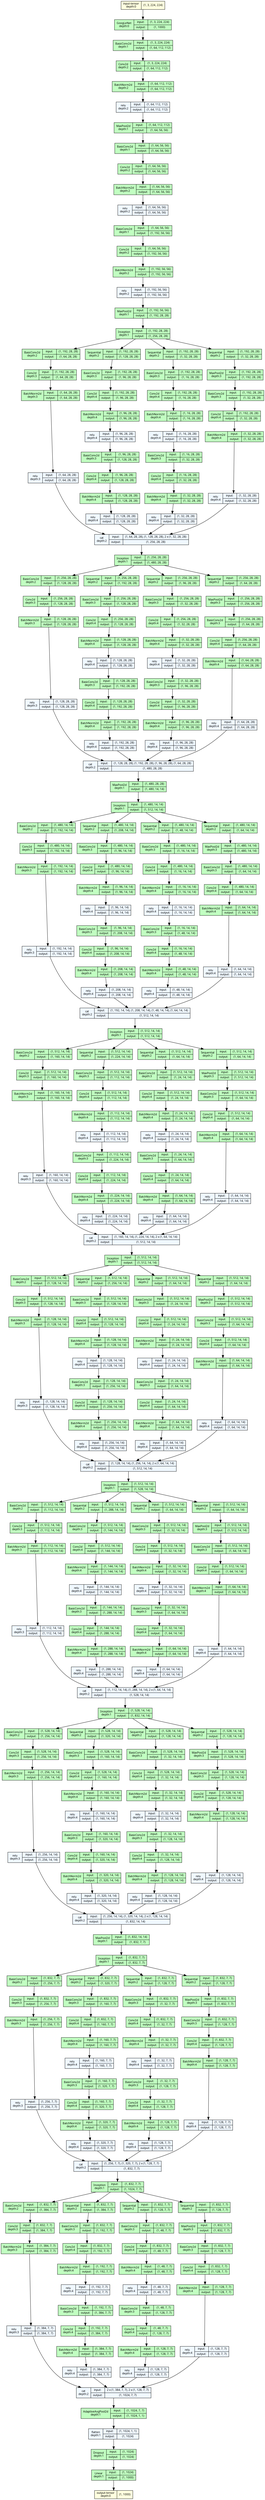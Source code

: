 strict digraph GoogLeNet {
	graph [ordering=in size="191.7,191.7"]
	node [align=left fontname="Linux libertine" fontsize=10 height=0.2 ranksep=0.1 shape=record style=filled]
	edge [fontsize=10]
	0 [label="input-tensor&#92;ndepth:0|(1, 3, 224, 224)" fillcolor=lightyellow]
	1 [label="GoogLeNet&#92;ndepth:0|{input:|output:}|{(1, 3, 224, 224)|(1, 1000)}" fillcolor=darkseagreen1]
	2 [label="BasicConv2d&#92;ndepth:1|{input:|output:}|{(1, 3, 224, 224)|(1, 64, 112, 112)}" fillcolor=darkseagreen1]
	3 [label="Conv2d&#92;ndepth:2|{input:|output:}|{(1, 3, 224, 224)|(1, 64, 112, 112)}" fillcolor=darkseagreen1]
	4 [label="BatchNorm2d&#92;ndepth:2|{input:|output:}|{(1, 64, 112, 112)|(1, 64, 112, 112)}" fillcolor=darkseagreen1]
	5 [label="relu&#92;ndepth:2|{input:|output:}|{(1, 64, 112, 112)|(1, 64, 112, 112)}" fillcolor=aliceblue]
	6 [label="MaxPool2d&#92;ndepth:1|{input:|output:}|{(1, 64, 112, 112)|(1, 64, 56, 56)}" fillcolor=darkseagreen1]
	7 [label="BasicConv2d&#92;ndepth:1|{input:|output:}|{(1, 64, 56, 56)|(1, 64, 56, 56)}" fillcolor=darkseagreen1]
	8 [label="Conv2d&#92;ndepth:2|{input:|output:}|{(1, 64, 56, 56)|(1, 64, 56, 56)}" fillcolor=darkseagreen1]
	9 [label="BatchNorm2d&#92;ndepth:2|{input:|output:}|{(1, 64, 56, 56)|(1, 64, 56, 56)}" fillcolor=darkseagreen1]
	10 [label="relu&#92;ndepth:2|{input:|output:}|{(1, 64, 56, 56)|(1, 64, 56, 56)}" fillcolor=aliceblue]
	11 [label="BasicConv2d&#92;ndepth:1|{input:|output:}|{(1, 64, 56, 56)|(1, 192, 56, 56)}" fillcolor=darkseagreen1]
	12 [label="Conv2d&#92;ndepth:2|{input:|output:}|{(1, 64, 56, 56)|(1, 192, 56, 56)}" fillcolor=darkseagreen1]
	13 [label="BatchNorm2d&#92;ndepth:2|{input:|output:}|{(1, 192, 56, 56)|(1, 192, 56, 56)}" fillcolor=darkseagreen1]
	14 [label="relu&#92;ndepth:2|{input:|output:}|{(1, 192, 56, 56)|(1, 192, 56, 56)}" fillcolor=aliceblue]
	15 [label="MaxPool2d&#92;ndepth:1|{input:|output:}|{(1, 192, 56, 56)|(1, 192, 28, 28)}" fillcolor=darkseagreen1]
	16 [label="Inception&#92;ndepth:1|{input:|output:}|{(1, 192, 28, 28)|(1, 256, 28, 28)}" fillcolor=darkseagreen1]
	17 [label="BasicConv2d&#92;ndepth:2|{input:|output:}|{(1, 192, 28, 28)|(1, 64, 28, 28)}" fillcolor=darkseagreen1]
	18 [label="Conv2d&#92;ndepth:3|{input:|output:}|{(1, 192, 28, 28)|(1, 64, 28, 28)}" fillcolor=darkseagreen1]
	19 [label="BatchNorm2d&#92;ndepth:3|{input:|output:}|{(1, 64, 28, 28)|(1, 64, 28, 28)}" fillcolor=darkseagreen1]
	20 [label="relu&#92;ndepth:3|{input:|output:}|{(1, 64, 28, 28)|(1, 64, 28, 28)}" fillcolor=aliceblue]
	21 [label="cat&#92;ndepth:2|{input:|output:}|{(1, 64, 28, 28), (1, 128, 28, 28), 2 x (1, 32, 28, 28)|(1, 256, 28, 28)}" fillcolor=aliceblue]
	22 [label="Inception&#92;ndepth:1|{input:|output:}|{(1, 256, 28, 28)|(1, 480, 28, 28)}" fillcolor=darkseagreen1]
	23 [label="BasicConv2d&#92;ndepth:2|{input:|output:}|{(1, 256, 28, 28)|(1, 128, 28, 28)}" fillcolor=darkseagreen1]
	24 [label="Conv2d&#92;ndepth:3|{input:|output:}|{(1, 256, 28, 28)|(1, 128, 28, 28)}" fillcolor=darkseagreen1]
	25 [label="BatchNorm2d&#92;ndepth:3|{input:|output:}|{(1, 128, 28, 28)|(1, 128, 28, 28)}" fillcolor=darkseagreen1]
	26 [label="relu&#92;ndepth:3|{input:|output:}|{(1, 128, 28, 28)|(1, 128, 28, 28)}" fillcolor=aliceblue]
	27 [label="cat&#92;ndepth:2|{input:|output:}|{(1, 128, 28, 28), (1, 192, 28, 28), (1, 96, 28, 28), (1, 64, 28, 28)|(1, 480, 28, 28)}" fillcolor=aliceblue]
	28 [label="MaxPool2d&#92;ndepth:1|{input:|output:}|{(1, 480, 28, 28)|(1, 480, 14, 14)}" fillcolor=darkseagreen1]
	29 [label="Inception&#92;ndepth:1|{input:|output:}|{(1, 480, 14, 14)|(1, 512, 14, 14)}" fillcolor=darkseagreen1]
	30 [label="BasicConv2d&#92;ndepth:2|{input:|output:}|{(1, 480, 14, 14)|(1, 192, 14, 14)}" fillcolor=darkseagreen1]
	31 [label="Conv2d&#92;ndepth:3|{input:|output:}|{(1, 480, 14, 14)|(1, 192, 14, 14)}" fillcolor=darkseagreen1]
	32 [label="BatchNorm2d&#92;ndepth:3|{input:|output:}|{(1, 192, 14, 14)|(1, 192, 14, 14)}" fillcolor=darkseagreen1]
	33 [label="relu&#92;ndepth:3|{input:|output:}|{(1, 192, 14, 14)|(1, 192, 14, 14)}" fillcolor=aliceblue]
	34 [label="cat&#92;ndepth:2|{input:|output:}|{(1, 192, 14, 14), (1, 208, 14, 14), (1, 48, 14, 14), (1, 64, 14, 14)|(1, 512, 14, 14)}" fillcolor=aliceblue]
	35 [label="Inception&#92;ndepth:1|{input:|output:}|{(1, 512, 14, 14)|(1, 512, 14, 14)}" fillcolor=darkseagreen1]
	36 [label="BasicConv2d&#92;ndepth:2|{input:|output:}|{(1, 512, 14, 14)|(1, 160, 14, 14)}" fillcolor=darkseagreen1]
	37 [label="Conv2d&#92;ndepth:3|{input:|output:}|{(1, 512, 14, 14)|(1, 160, 14, 14)}" fillcolor=darkseagreen1]
	38 [label="BatchNorm2d&#92;ndepth:3|{input:|output:}|{(1, 160, 14, 14)|(1, 160, 14, 14)}" fillcolor=darkseagreen1]
	39 [label="relu&#92;ndepth:3|{input:|output:}|{(1, 160, 14, 14)|(1, 160, 14, 14)}" fillcolor=aliceblue]
	40 [label="cat&#92;ndepth:2|{input:|output:}|{(1, 160, 14, 14), (1, 224, 14, 14), 2 x (1, 64, 14, 14)|(1, 512, 14, 14)}" fillcolor=aliceblue]
	41 [label="Inception&#92;ndepth:1|{input:|output:}|{(1, 512, 14, 14)|(1, 512, 14, 14)}" fillcolor=darkseagreen1]
	42 [label="BasicConv2d&#92;ndepth:2|{input:|output:}|{(1, 512, 14, 14)|(1, 128, 14, 14)}" fillcolor=darkseagreen1]
	43 [label="Conv2d&#92;ndepth:3|{input:|output:}|{(1, 512, 14, 14)|(1, 128, 14, 14)}" fillcolor=darkseagreen1]
	44 [label="BatchNorm2d&#92;ndepth:3|{input:|output:}|{(1, 128, 14, 14)|(1, 128, 14, 14)}" fillcolor=darkseagreen1]
	45 [label="relu&#92;ndepth:3|{input:|output:}|{(1, 128, 14, 14)|(1, 128, 14, 14)}" fillcolor=aliceblue]
	46 [label="cat&#92;ndepth:2|{input:|output:}|{(1, 128, 14, 14), (1, 256, 14, 14), 2 x (1, 64, 14, 14)|(1, 512, 14, 14)}" fillcolor=aliceblue]
	47 [label="Inception&#92;ndepth:1|{input:|output:}|{(1, 512, 14, 14)|(1, 528, 14, 14)}" fillcolor=darkseagreen1]
	48 [label="BasicConv2d&#92;ndepth:2|{input:|output:}|{(1, 512, 14, 14)|(1, 112, 14, 14)}" fillcolor=darkseagreen1]
	49 [label="Conv2d&#92;ndepth:3|{input:|output:}|{(1, 512, 14, 14)|(1, 112, 14, 14)}" fillcolor=darkseagreen1]
	50 [label="BatchNorm2d&#92;ndepth:3|{input:|output:}|{(1, 112, 14, 14)|(1, 112, 14, 14)}" fillcolor=darkseagreen1]
	51 [label="relu&#92;ndepth:3|{input:|output:}|{(1, 112, 14, 14)|(1, 112, 14, 14)}" fillcolor=aliceblue]
	52 [label="cat&#92;ndepth:2|{input:|output:}|{(1, 112, 14, 14), (1, 288, 14, 14), 2 x (1, 64, 14, 14)|(1, 528, 14, 14)}" fillcolor=aliceblue]
	53 [label="Inception&#92;ndepth:1|{input:|output:}|{(1, 528, 14, 14)|(1, 832, 14, 14)}" fillcolor=darkseagreen1]
	54 [label="BasicConv2d&#92;ndepth:2|{input:|output:}|{(1, 528, 14, 14)|(1, 256, 14, 14)}" fillcolor=darkseagreen1]
	55 [label="Conv2d&#92;ndepth:3|{input:|output:}|{(1, 528, 14, 14)|(1, 256, 14, 14)}" fillcolor=darkseagreen1]
	56 [label="BatchNorm2d&#92;ndepth:3|{input:|output:}|{(1, 256, 14, 14)|(1, 256, 14, 14)}" fillcolor=darkseagreen1]
	57 [label="relu&#92;ndepth:3|{input:|output:}|{(1, 256, 14, 14)|(1, 256, 14, 14)}" fillcolor=aliceblue]
	58 [label="cat&#92;ndepth:2|{input:|output:}|{(1, 256, 14, 14), (1, 320, 14, 14), 2 x (1, 128, 14, 14)|(1, 832, 14, 14)}" fillcolor=aliceblue]
	59 [label="MaxPool2d&#92;ndepth:1|{input:|output:}|{(1, 832, 14, 14)|(1, 832, 7, 7)}" fillcolor=darkseagreen1]
	60 [label="Inception&#92;ndepth:1|{input:|output:}|{(1, 832, 7, 7)|(1, 832, 7, 7)}" fillcolor=darkseagreen1]
	61 [label="BasicConv2d&#92;ndepth:2|{input:|output:}|{(1, 832, 7, 7)|(1, 256, 7, 7)}" fillcolor=darkseagreen1]
	62 [label="Conv2d&#92;ndepth:3|{input:|output:}|{(1, 832, 7, 7)|(1, 256, 7, 7)}" fillcolor=darkseagreen1]
	63 [label="BatchNorm2d&#92;ndepth:3|{input:|output:}|{(1, 256, 7, 7)|(1, 256, 7, 7)}" fillcolor=darkseagreen1]
	64 [label="relu&#92;ndepth:3|{input:|output:}|{(1, 256, 7, 7)|(1, 256, 7, 7)}" fillcolor=aliceblue]
	65 [label="cat&#92;ndepth:2|{input:|output:}|{(1, 256, 7, 7), (1, 320, 7, 7), 2 x (1, 128, 7, 7)|(1, 832, 7, 7)}" fillcolor=aliceblue]
	66 [label="Inception&#92;ndepth:1|{input:|output:}|{(1, 832, 7, 7)|(1, 1024, 7, 7)}" fillcolor=darkseagreen1]
	67 [label="BasicConv2d&#92;ndepth:2|{input:|output:}|{(1, 832, 7, 7)|(1, 384, 7, 7)}" fillcolor=darkseagreen1]
	68 [label="Conv2d&#92;ndepth:3|{input:|output:}|{(1, 832, 7, 7)|(1, 384, 7, 7)}" fillcolor=darkseagreen1]
	69 [label="BatchNorm2d&#92;ndepth:3|{input:|output:}|{(1, 384, 7, 7)|(1, 384, 7, 7)}" fillcolor=darkseagreen1]
	70 [label="relu&#92;ndepth:3|{input:|output:}|{(1, 384, 7, 7)|(1, 384, 7, 7)}" fillcolor=aliceblue]
	71 [label="cat&#92;ndepth:2|{input:|output:}|{2 x (1, 384, 7, 7), 2 x (1, 128, 7, 7)|(1, 1024, 7, 7)}" fillcolor=aliceblue]
	72 [label="AdaptiveAvgPool2d&#92;ndepth:1|{input:|output:}|{(1, 1024, 7, 7)|(1, 1024, 1, 1)}" fillcolor=darkseagreen1]
	73 [label="flatten&#92;ndepth:1|{input:|output:}|{(1, 1024, 1, 1)|(1, 1024)}" fillcolor=aliceblue]
	74 [label="Dropout&#92;ndepth:1|{input:|output:}|{(1, 1024)|(1, 1024)}" fillcolor=darkseagreen1]
	75 [label="Linear&#92;ndepth:1|{input:|output:}|{(1, 1024)|(1, 1000)}" fillcolor=darkseagreen1]
	76 [label="output-tensor&#92;ndepth:0|(1, 1000)" fillcolor=lightyellow]
	66 [label="Inception&#92;ndepth:1|{input:|output:}|{(1, 832, 7, 7)|(1, 1024, 7, 7)}" fillcolor=darkseagreen1]
	77 [label="Sequential&#92;ndepth:2|{input:|output:}|{(1, 832, 7, 7)|(1, 384, 7, 7)}" fillcolor=darkseagreen1]
	78 [label="BasicConv2d&#92;ndepth:3|{input:|output:}|{(1, 832, 7, 7)|(1, 192, 7, 7)}" fillcolor=darkseagreen1]
	79 [label="Conv2d&#92;ndepth:4|{input:|output:}|{(1, 832, 7, 7)|(1, 192, 7, 7)}" fillcolor=darkseagreen1]
	80 [label="BatchNorm2d&#92;ndepth:4|{input:|output:}|{(1, 192, 7, 7)|(1, 192, 7, 7)}" fillcolor=darkseagreen1]
	81 [label="relu&#92;ndepth:4|{input:|output:}|{(1, 192, 7, 7)|(1, 192, 7, 7)}" fillcolor=aliceblue]
	82 [label="BasicConv2d&#92;ndepth:3|{input:|output:}|{(1, 192, 7, 7)|(1, 384, 7, 7)}" fillcolor=darkseagreen1]
	83 [label="Conv2d&#92;ndepth:4|{input:|output:}|{(1, 192, 7, 7)|(1, 384, 7, 7)}" fillcolor=darkseagreen1]
	84 [label="BatchNorm2d&#92;ndepth:4|{input:|output:}|{(1, 384, 7, 7)|(1, 384, 7, 7)}" fillcolor=darkseagreen1]
	85 [label="relu&#92;ndepth:4|{input:|output:}|{(1, 384, 7, 7)|(1, 384, 7, 7)}" fillcolor=aliceblue]
	66 [label="Inception&#92;ndepth:1|{input:|output:}|{(1, 832, 7, 7)|(1, 1024, 7, 7)}" fillcolor=darkseagreen1]
	86 [label="Sequential&#92;ndepth:2|{input:|output:}|{(1, 832, 7, 7)|(1, 128, 7, 7)}" fillcolor=darkseagreen1]
	87 [label="BasicConv2d&#92;ndepth:3|{input:|output:}|{(1, 832, 7, 7)|(1, 48, 7, 7)}" fillcolor=darkseagreen1]
	88 [label="Conv2d&#92;ndepth:4|{input:|output:}|{(1, 832, 7, 7)|(1, 48, 7, 7)}" fillcolor=darkseagreen1]
	89 [label="BatchNorm2d&#92;ndepth:4|{input:|output:}|{(1, 48, 7, 7)|(1, 48, 7, 7)}" fillcolor=darkseagreen1]
	90 [label="relu&#92;ndepth:4|{input:|output:}|{(1, 48, 7, 7)|(1, 48, 7, 7)}" fillcolor=aliceblue]
	91 [label="BasicConv2d&#92;ndepth:3|{input:|output:}|{(1, 48, 7, 7)|(1, 128, 7, 7)}" fillcolor=darkseagreen1]
	92 [label="Conv2d&#92;ndepth:4|{input:|output:}|{(1, 48, 7, 7)|(1, 128, 7, 7)}" fillcolor=darkseagreen1]
	93 [label="BatchNorm2d&#92;ndepth:4|{input:|output:}|{(1, 128, 7, 7)|(1, 128, 7, 7)}" fillcolor=darkseagreen1]
	94 [label="relu&#92;ndepth:4|{input:|output:}|{(1, 128, 7, 7)|(1, 128, 7, 7)}" fillcolor=aliceblue]
	66 [label="Inception&#92;ndepth:1|{input:|output:}|{(1, 832, 7, 7)|(1, 1024, 7, 7)}" fillcolor=darkseagreen1]
	95 [label="Sequential&#92;ndepth:2|{input:|output:}|{(1, 832, 7, 7)|(1, 128, 7, 7)}" fillcolor=darkseagreen1]
	96 [label="MaxPool2d&#92;ndepth:3|{input:|output:}|{(1, 832, 7, 7)|(1, 832, 7, 7)}" fillcolor=darkseagreen1]
	97 [label="BasicConv2d&#92;ndepth:3|{input:|output:}|{(1, 832, 7, 7)|(1, 128, 7, 7)}" fillcolor=darkseagreen1]
	98 [label="Conv2d&#92;ndepth:4|{input:|output:}|{(1, 832, 7, 7)|(1, 128, 7, 7)}" fillcolor=darkseagreen1]
	99 [label="BatchNorm2d&#92;ndepth:4|{input:|output:}|{(1, 128, 7, 7)|(1, 128, 7, 7)}" fillcolor=darkseagreen1]
	100 [label="relu&#92;ndepth:4|{input:|output:}|{(1, 128, 7, 7)|(1, 128, 7, 7)}" fillcolor=aliceblue]
	60 [label="Inception&#92;ndepth:1|{input:|output:}|{(1, 832, 7, 7)|(1, 832, 7, 7)}" fillcolor=darkseagreen1]
	101 [label="Sequential&#92;ndepth:2|{input:|output:}|{(1, 832, 7, 7)|(1, 320, 7, 7)}" fillcolor=darkseagreen1]
	102 [label="BasicConv2d&#92;ndepth:3|{input:|output:}|{(1, 832, 7, 7)|(1, 160, 7, 7)}" fillcolor=darkseagreen1]
	103 [label="Conv2d&#92;ndepth:4|{input:|output:}|{(1, 832, 7, 7)|(1, 160, 7, 7)}" fillcolor=darkseagreen1]
	104 [label="BatchNorm2d&#92;ndepth:4|{input:|output:}|{(1, 160, 7, 7)|(1, 160, 7, 7)}" fillcolor=darkseagreen1]
	105 [label="relu&#92;ndepth:4|{input:|output:}|{(1, 160, 7, 7)|(1, 160, 7, 7)}" fillcolor=aliceblue]
	106 [label="BasicConv2d&#92;ndepth:3|{input:|output:}|{(1, 160, 7, 7)|(1, 320, 7, 7)}" fillcolor=darkseagreen1]
	107 [label="Conv2d&#92;ndepth:4|{input:|output:}|{(1, 160, 7, 7)|(1, 320, 7, 7)}" fillcolor=darkseagreen1]
	108 [label="BatchNorm2d&#92;ndepth:4|{input:|output:}|{(1, 320, 7, 7)|(1, 320, 7, 7)}" fillcolor=darkseagreen1]
	109 [label="relu&#92;ndepth:4|{input:|output:}|{(1, 320, 7, 7)|(1, 320, 7, 7)}" fillcolor=aliceblue]
	60 [label="Inception&#92;ndepth:1|{input:|output:}|{(1, 832, 7, 7)|(1, 832, 7, 7)}" fillcolor=darkseagreen1]
	110 [label="Sequential&#92;ndepth:2|{input:|output:}|{(1, 832, 7, 7)|(1, 128, 7, 7)}" fillcolor=darkseagreen1]
	111 [label="BasicConv2d&#92;ndepth:3|{input:|output:}|{(1, 832, 7, 7)|(1, 32, 7, 7)}" fillcolor=darkseagreen1]
	112 [label="Conv2d&#92;ndepth:4|{input:|output:}|{(1, 832, 7, 7)|(1, 32, 7, 7)}" fillcolor=darkseagreen1]
	113 [label="BatchNorm2d&#92;ndepth:4|{input:|output:}|{(1, 32, 7, 7)|(1, 32, 7, 7)}" fillcolor=darkseagreen1]
	114 [label="relu&#92;ndepth:4|{input:|output:}|{(1, 32, 7, 7)|(1, 32, 7, 7)}" fillcolor=aliceblue]
	115 [label="BasicConv2d&#92;ndepth:3|{input:|output:}|{(1, 32, 7, 7)|(1, 128, 7, 7)}" fillcolor=darkseagreen1]
	116 [label="Conv2d&#92;ndepth:4|{input:|output:}|{(1, 32, 7, 7)|(1, 128, 7, 7)}" fillcolor=darkseagreen1]
	117 [label="BatchNorm2d&#92;ndepth:4|{input:|output:}|{(1, 128, 7, 7)|(1, 128, 7, 7)}" fillcolor=darkseagreen1]
	118 [label="relu&#92;ndepth:4|{input:|output:}|{(1, 128, 7, 7)|(1, 128, 7, 7)}" fillcolor=aliceblue]
	60 [label="Inception&#92;ndepth:1|{input:|output:}|{(1, 832, 7, 7)|(1, 832, 7, 7)}" fillcolor=darkseagreen1]
	119 [label="Sequential&#92;ndepth:2|{input:|output:}|{(1, 832, 7, 7)|(1, 128, 7, 7)}" fillcolor=darkseagreen1]
	120 [label="MaxPool2d&#92;ndepth:3|{input:|output:}|{(1, 832, 7, 7)|(1, 832, 7, 7)}" fillcolor=darkseagreen1]
	121 [label="BasicConv2d&#92;ndepth:3|{input:|output:}|{(1, 832, 7, 7)|(1, 128, 7, 7)}" fillcolor=darkseagreen1]
	122 [label="Conv2d&#92;ndepth:4|{input:|output:}|{(1, 832, 7, 7)|(1, 128, 7, 7)}" fillcolor=darkseagreen1]
	123 [label="BatchNorm2d&#92;ndepth:4|{input:|output:}|{(1, 128, 7, 7)|(1, 128, 7, 7)}" fillcolor=darkseagreen1]
	124 [label="relu&#92;ndepth:4|{input:|output:}|{(1, 128, 7, 7)|(1, 128, 7, 7)}" fillcolor=aliceblue]
	53 [label="Inception&#92;ndepth:1|{input:|output:}|{(1, 528, 14, 14)|(1, 832, 14, 14)}" fillcolor=darkseagreen1]
	125 [label="Sequential&#92;ndepth:2|{input:|output:}|{(1, 528, 14, 14)|(1, 320, 14, 14)}" fillcolor=darkseagreen1]
	126 [label="BasicConv2d&#92;ndepth:3|{input:|output:}|{(1, 528, 14, 14)|(1, 160, 14, 14)}" fillcolor=darkseagreen1]
	127 [label="Conv2d&#92;ndepth:4|{input:|output:}|{(1, 528, 14, 14)|(1, 160, 14, 14)}" fillcolor=darkseagreen1]
	128 [label="BatchNorm2d&#92;ndepth:4|{input:|output:}|{(1, 160, 14, 14)|(1, 160, 14, 14)}" fillcolor=darkseagreen1]
	129 [label="relu&#92;ndepth:4|{input:|output:}|{(1, 160, 14, 14)|(1, 160, 14, 14)}" fillcolor=aliceblue]
	130 [label="BasicConv2d&#92;ndepth:3|{input:|output:}|{(1, 160, 14, 14)|(1, 320, 14, 14)}" fillcolor=darkseagreen1]
	131 [label="Conv2d&#92;ndepth:4|{input:|output:}|{(1, 160, 14, 14)|(1, 320, 14, 14)}" fillcolor=darkseagreen1]
	132 [label="BatchNorm2d&#92;ndepth:4|{input:|output:}|{(1, 320, 14, 14)|(1, 320, 14, 14)}" fillcolor=darkseagreen1]
	133 [label="relu&#92;ndepth:4|{input:|output:}|{(1, 320, 14, 14)|(1, 320, 14, 14)}" fillcolor=aliceblue]
	53 [label="Inception&#92;ndepth:1|{input:|output:}|{(1, 528, 14, 14)|(1, 832, 14, 14)}" fillcolor=darkseagreen1]
	134 [label="Sequential&#92;ndepth:2|{input:|output:}|{(1, 528, 14, 14)|(1, 128, 14, 14)}" fillcolor=darkseagreen1]
	135 [label="BasicConv2d&#92;ndepth:3|{input:|output:}|{(1, 528, 14, 14)|(1, 32, 14, 14)}" fillcolor=darkseagreen1]
	136 [label="Conv2d&#92;ndepth:4|{input:|output:}|{(1, 528, 14, 14)|(1, 32, 14, 14)}" fillcolor=darkseagreen1]
	137 [label="BatchNorm2d&#92;ndepth:4|{input:|output:}|{(1, 32, 14, 14)|(1, 32, 14, 14)}" fillcolor=darkseagreen1]
	138 [label="relu&#92;ndepth:4|{input:|output:}|{(1, 32, 14, 14)|(1, 32, 14, 14)}" fillcolor=aliceblue]
	139 [label="BasicConv2d&#92;ndepth:3|{input:|output:}|{(1, 32, 14, 14)|(1, 128, 14, 14)}" fillcolor=darkseagreen1]
	140 [label="Conv2d&#92;ndepth:4|{input:|output:}|{(1, 32, 14, 14)|(1, 128, 14, 14)}" fillcolor=darkseagreen1]
	141 [label="BatchNorm2d&#92;ndepth:4|{input:|output:}|{(1, 128, 14, 14)|(1, 128, 14, 14)}" fillcolor=darkseagreen1]
	142 [label="relu&#92;ndepth:4|{input:|output:}|{(1, 128, 14, 14)|(1, 128, 14, 14)}" fillcolor=aliceblue]
	53 [label="Inception&#92;ndepth:1|{input:|output:}|{(1, 528, 14, 14)|(1, 832, 14, 14)}" fillcolor=darkseagreen1]
	143 [label="Sequential&#92;ndepth:2|{input:|output:}|{(1, 528, 14, 14)|(1, 128, 14, 14)}" fillcolor=darkseagreen1]
	144 [label="MaxPool2d&#92;ndepth:3|{input:|output:}|{(1, 528, 14, 14)|(1, 528, 14, 14)}" fillcolor=darkseagreen1]
	145 [label="BasicConv2d&#92;ndepth:3|{input:|output:}|{(1, 528, 14, 14)|(1, 128, 14, 14)}" fillcolor=darkseagreen1]
	146 [label="Conv2d&#92;ndepth:4|{input:|output:}|{(1, 528, 14, 14)|(1, 128, 14, 14)}" fillcolor=darkseagreen1]
	147 [label="BatchNorm2d&#92;ndepth:4|{input:|output:}|{(1, 128, 14, 14)|(1, 128, 14, 14)}" fillcolor=darkseagreen1]
	148 [label="relu&#92;ndepth:4|{input:|output:}|{(1, 128, 14, 14)|(1, 128, 14, 14)}" fillcolor=aliceblue]
	47 [label="Inception&#92;ndepth:1|{input:|output:}|{(1, 512, 14, 14)|(1, 528, 14, 14)}" fillcolor=darkseagreen1]
	149 [label="Sequential&#92;ndepth:2|{input:|output:}|{(1, 512, 14, 14)|(1, 288, 14, 14)}" fillcolor=darkseagreen1]
	150 [label="BasicConv2d&#92;ndepth:3|{input:|output:}|{(1, 512, 14, 14)|(1, 144, 14, 14)}" fillcolor=darkseagreen1]
	151 [label="Conv2d&#92;ndepth:4|{input:|output:}|{(1, 512, 14, 14)|(1, 144, 14, 14)}" fillcolor=darkseagreen1]
	152 [label="BatchNorm2d&#92;ndepth:4|{input:|output:}|{(1, 144, 14, 14)|(1, 144, 14, 14)}" fillcolor=darkseagreen1]
	153 [label="relu&#92;ndepth:4|{input:|output:}|{(1, 144, 14, 14)|(1, 144, 14, 14)}" fillcolor=aliceblue]
	154 [label="BasicConv2d&#92;ndepth:3|{input:|output:}|{(1, 144, 14, 14)|(1, 288, 14, 14)}" fillcolor=darkseagreen1]
	155 [label="Conv2d&#92;ndepth:4|{input:|output:}|{(1, 144, 14, 14)|(1, 288, 14, 14)}" fillcolor=darkseagreen1]
	156 [label="BatchNorm2d&#92;ndepth:4|{input:|output:}|{(1, 288, 14, 14)|(1, 288, 14, 14)}" fillcolor=darkseagreen1]
	157 [label="relu&#92;ndepth:4|{input:|output:}|{(1, 288, 14, 14)|(1, 288, 14, 14)}" fillcolor=aliceblue]
	47 [label="Inception&#92;ndepth:1|{input:|output:}|{(1, 512, 14, 14)|(1, 528, 14, 14)}" fillcolor=darkseagreen1]
	158 [label="Sequential&#92;ndepth:2|{input:|output:}|{(1, 512, 14, 14)|(1, 64, 14, 14)}" fillcolor=darkseagreen1]
	159 [label="BasicConv2d&#92;ndepth:3|{input:|output:}|{(1, 512, 14, 14)|(1, 32, 14, 14)}" fillcolor=darkseagreen1]
	160 [label="Conv2d&#92;ndepth:4|{input:|output:}|{(1, 512, 14, 14)|(1, 32, 14, 14)}" fillcolor=darkseagreen1]
	161 [label="BatchNorm2d&#92;ndepth:4|{input:|output:}|{(1, 32, 14, 14)|(1, 32, 14, 14)}" fillcolor=darkseagreen1]
	162 [label="relu&#92;ndepth:4|{input:|output:}|{(1, 32, 14, 14)|(1, 32, 14, 14)}" fillcolor=aliceblue]
	163 [label="BasicConv2d&#92;ndepth:3|{input:|output:}|{(1, 32, 14, 14)|(1, 64, 14, 14)}" fillcolor=darkseagreen1]
	164 [label="Conv2d&#92;ndepth:4|{input:|output:}|{(1, 32, 14, 14)|(1, 64, 14, 14)}" fillcolor=darkseagreen1]
	165 [label="BatchNorm2d&#92;ndepth:4|{input:|output:}|{(1, 64, 14, 14)|(1, 64, 14, 14)}" fillcolor=darkseagreen1]
	166 [label="relu&#92;ndepth:4|{input:|output:}|{(1, 64, 14, 14)|(1, 64, 14, 14)}" fillcolor=aliceblue]
	47 [label="Inception&#92;ndepth:1|{input:|output:}|{(1, 512, 14, 14)|(1, 528, 14, 14)}" fillcolor=darkseagreen1]
	167 [label="Sequential&#92;ndepth:2|{input:|output:}|{(1, 512, 14, 14)|(1, 64, 14, 14)}" fillcolor=darkseagreen1]
	168 [label="MaxPool2d&#92;ndepth:3|{input:|output:}|{(1, 512, 14, 14)|(1, 512, 14, 14)}" fillcolor=darkseagreen1]
	169 [label="BasicConv2d&#92;ndepth:3|{input:|output:}|{(1, 512, 14, 14)|(1, 64, 14, 14)}" fillcolor=darkseagreen1]
	170 [label="Conv2d&#92;ndepth:4|{input:|output:}|{(1, 512, 14, 14)|(1, 64, 14, 14)}" fillcolor=darkseagreen1]
	171 [label="BatchNorm2d&#92;ndepth:4|{input:|output:}|{(1, 64, 14, 14)|(1, 64, 14, 14)}" fillcolor=darkseagreen1]
	172 [label="relu&#92;ndepth:4|{input:|output:}|{(1, 64, 14, 14)|(1, 64, 14, 14)}" fillcolor=aliceblue]
	41 [label="Inception&#92;ndepth:1|{input:|output:}|{(1, 512, 14, 14)|(1, 512, 14, 14)}" fillcolor=darkseagreen1]
	173 [label="Sequential&#92;ndepth:2|{input:|output:}|{(1, 512, 14, 14)|(1, 256, 14, 14)}" fillcolor=darkseagreen1]
	174 [label="BasicConv2d&#92;ndepth:3|{input:|output:}|{(1, 512, 14, 14)|(1, 128, 14, 14)}" fillcolor=darkseagreen1]
	175 [label="Conv2d&#92;ndepth:4|{input:|output:}|{(1, 512, 14, 14)|(1, 128, 14, 14)}" fillcolor=darkseagreen1]
	176 [label="BatchNorm2d&#92;ndepth:4|{input:|output:}|{(1, 128, 14, 14)|(1, 128, 14, 14)}" fillcolor=darkseagreen1]
	177 [label="relu&#92;ndepth:4|{input:|output:}|{(1, 128, 14, 14)|(1, 128, 14, 14)}" fillcolor=aliceblue]
	178 [label="BasicConv2d&#92;ndepth:3|{input:|output:}|{(1, 128, 14, 14)|(1, 256, 14, 14)}" fillcolor=darkseagreen1]
	179 [label="Conv2d&#92;ndepth:4|{input:|output:}|{(1, 128, 14, 14)|(1, 256, 14, 14)}" fillcolor=darkseagreen1]
	180 [label="BatchNorm2d&#92;ndepth:4|{input:|output:}|{(1, 256, 14, 14)|(1, 256, 14, 14)}" fillcolor=darkseagreen1]
	181 [label="relu&#92;ndepth:4|{input:|output:}|{(1, 256, 14, 14)|(1, 256, 14, 14)}" fillcolor=aliceblue]
	41 [label="Inception&#92;ndepth:1|{input:|output:}|{(1, 512, 14, 14)|(1, 512, 14, 14)}" fillcolor=darkseagreen1]
	182 [label="Sequential&#92;ndepth:2|{input:|output:}|{(1, 512, 14, 14)|(1, 64, 14, 14)}" fillcolor=darkseagreen1]
	183 [label="BasicConv2d&#92;ndepth:3|{input:|output:}|{(1, 512, 14, 14)|(1, 24, 14, 14)}" fillcolor=darkseagreen1]
	184 [label="Conv2d&#92;ndepth:4|{input:|output:}|{(1, 512, 14, 14)|(1, 24, 14, 14)}" fillcolor=darkseagreen1]
	185 [label="BatchNorm2d&#92;ndepth:4|{input:|output:}|{(1, 24, 14, 14)|(1, 24, 14, 14)}" fillcolor=darkseagreen1]
	186 [label="relu&#92;ndepth:4|{input:|output:}|{(1, 24, 14, 14)|(1, 24, 14, 14)}" fillcolor=aliceblue]
	187 [label="BasicConv2d&#92;ndepth:3|{input:|output:}|{(1, 24, 14, 14)|(1, 64, 14, 14)}" fillcolor=darkseagreen1]
	188 [label="Conv2d&#92;ndepth:4|{input:|output:}|{(1, 24, 14, 14)|(1, 64, 14, 14)}" fillcolor=darkseagreen1]
	189 [label="BatchNorm2d&#92;ndepth:4|{input:|output:}|{(1, 64, 14, 14)|(1, 64, 14, 14)}" fillcolor=darkseagreen1]
	190 [label="relu&#92;ndepth:4|{input:|output:}|{(1, 64, 14, 14)|(1, 64, 14, 14)}" fillcolor=aliceblue]
	41 [label="Inception&#92;ndepth:1|{input:|output:}|{(1, 512, 14, 14)|(1, 512, 14, 14)}" fillcolor=darkseagreen1]
	191 [label="Sequential&#92;ndepth:2|{input:|output:}|{(1, 512, 14, 14)|(1, 64, 14, 14)}" fillcolor=darkseagreen1]
	192 [label="MaxPool2d&#92;ndepth:3|{input:|output:}|{(1, 512, 14, 14)|(1, 512, 14, 14)}" fillcolor=darkseagreen1]
	193 [label="BasicConv2d&#92;ndepth:3|{input:|output:}|{(1, 512, 14, 14)|(1, 64, 14, 14)}" fillcolor=darkseagreen1]
	194 [label="Conv2d&#92;ndepth:4|{input:|output:}|{(1, 512, 14, 14)|(1, 64, 14, 14)}" fillcolor=darkseagreen1]
	195 [label="BatchNorm2d&#92;ndepth:4|{input:|output:}|{(1, 64, 14, 14)|(1, 64, 14, 14)}" fillcolor=darkseagreen1]
	196 [label="relu&#92;ndepth:4|{input:|output:}|{(1, 64, 14, 14)|(1, 64, 14, 14)}" fillcolor=aliceblue]
	35 [label="Inception&#92;ndepth:1|{input:|output:}|{(1, 512, 14, 14)|(1, 512, 14, 14)}" fillcolor=darkseagreen1]
	197 [label="Sequential&#92;ndepth:2|{input:|output:}|{(1, 512, 14, 14)|(1, 224, 14, 14)}" fillcolor=darkseagreen1]
	198 [label="BasicConv2d&#92;ndepth:3|{input:|output:}|{(1, 512, 14, 14)|(1, 112, 14, 14)}" fillcolor=darkseagreen1]
	199 [label="Conv2d&#92;ndepth:4|{input:|output:}|{(1, 512, 14, 14)|(1, 112, 14, 14)}" fillcolor=darkseagreen1]
	200 [label="BatchNorm2d&#92;ndepth:4|{input:|output:}|{(1, 112, 14, 14)|(1, 112, 14, 14)}" fillcolor=darkseagreen1]
	201 [label="relu&#92;ndepth:4|{input:|output:}|{(1, 112, 14, 14)|(1, 112, 14, 14)}" fillcolor=aliceblue]
	202 [label="BasicConv2d&#92;ndepth:3|{input:|output:}|{(1, 112, 14, 14)|(1, 224, 14, 14)}" fillcolor=darkseagreen1]
	203 [label="Conv2d&#92;ndepth:4|{input:|output:}|{(1, 112, 14, 14)|(1, 224, 14, 14)}" fillcolor=darkseagreen1]
	204 [label="BatchNorm2d&#92;ndepth:4|{input:|output:}|{(1, 224, 14, 14)|(1, 224, 14, 14)}" fillcolor=darkseagreen1]
	205 [label="relu&#92;ndepth:4|{input:|output:}|{(1, 224, 14, 14)|(1, 224, 14, 14)}" fillcolor=aliceblue]
	35 [label="Inception&#92;ndepth:1|{input:|output:}|{(1, 512, 14, 14)|(1, 512, 14, 14)}" fillcolor=darkseagreen1]
	206 [label="Sequential&#92;ndepth:2|{input:|output:}|{(1, 512, 14, 14)|(1, 64, 14, 14)}" fillcolor=darkseagreen1]
	207 [label="BasicConv2d&#92;ndepth:3|{input:|output:}|{(1, 512, 14, 14)|(1, 24, 14, 14)}" fillcolor=darkseagreen1]
	208 [label="Conv2d&#92;ndepth:4|{input:|output:}|{(1, 512, 14, 14)|(1, 24, 14, 14)}" fillcolor=darkseagreen1]
	209 [label="BatchNorm2d&#92;ndepth:4|{input:|output:}|{(1, 24, 14, 14)|(1, 24, 14, 14)}" fillcolor=darkseagreen1]
	210 [label="relu&#92;ndepth:4|{input:|output:}|{(1, 24, 14, 14)|(1, 24, 14, 14)}" fillcolor=aliceblue]
	211 [label="BasicConv2d&#92;ndepth:3|{input:|output:}|{(1, 24, 14, 14)|(1, 64, 14, 14)}" fillcolor=darkseagreen1]
	212 [label="Conv2d&#92;ndepth:4|{input:|output:}|{(1, 24, 14, 14)|(1, 64, 14, 14)}" fillcolor=darkseagreen1]
	213 [label="BatchNorm2d&#92;ndepth:4|{input:|output:}|{(1, 64, 14, 14)|(1, 64, 14, 14)}" fillcolor=darkseagreen1]
	214 [label="relu&#92;ndepth:4|{input:|output:}|{(1, 64, 14, 14)|(1, 64, 14, 14)}" fillcolor=aliceblue]
	35 [label="Inception&#92;ndepth:1|{input:|output:}|{(1, 512, 14, 14)|(1, 512, 14, 14)}" fillcolor=darkseagreen1]
	215 [label="Sequential&#92;ndepth:2|{input:|output:}|{(1, 512, 14, 14)|(1, 64, 14, 14)}" fillcolor=darkseagreen1]
	216 [label="MaxPool2d&#92;ndepth:3|{input:|output:}|{(1, 512, 14, 14)|(1, 512, 14, 14)}" fillcolor=darkseagreen1]
	217 [label="BasicConv2d&#92;ndepth:3|{input:|output:}|{(1, 512, 14, 14)|(1, 64, 14, 14)}" fillcolor=darkseagreen1]
	218 [label="Conv2d&#92;ndepth:4|{input:|output:}|{(1, 512, 14, 14)|(1, 64, 14, 14)}" fillcolor=darkseagreen1]
	219 [label="BatchNorm2d&#92;ndepth:4|{input:|output:}|{(1, 64, 14, 14)|(1, 64, 14, 14)}" fillcolor=darkseagreen1]
	220 [label="relu&#92;ndepth:4|{input:|output:}|{(1, 64, 14, 14)|(1, 64, 14, 14)}" fillcolor=aliceblue]
	29 [label="Inception&#92;ndepth:1|{input:|output:}|{(1, 480, 14, 14)|(1, 512, 14, 14)}" fillcolor=darkseagreen1]
	221 [label="Sequential&#92;ndepth:2|{input:|output:}|{(1, 480, 14, 14)|(1, 208, 14, 14)}" fillcolor=darkseagreen1]
	222 [label="BasicConv2d&#92;ndepth:3|{input:|output:}|{(1, 480, 14, 14)|(1, 96, 14, 14)}" fillcolor=darkseagreen1]
	223 [label="Conv2d&#92;ndepth:4|{input:|output:}|{(1, 480, 14, 14)|(1, 96, 14, 14)}" fillcolor=darkseagreen1]
	224 [label="BatchNorm2d&#92;ndepth:4|{input:|output:}|{(1, 96, 14, 14)|(1, 96, 14, 14)}" fillcolor=darkseagreen1]
	225 [label="relu&#92;ndepth:4|{input:|output:}|{(1, 96, 14, 14)|(1, 96, 14, 14)}" fillcolor=aliceblue]
	226 [label="BasicConv2d&#92;ndepth:3|{input:|output:}|{(1, 96, 14, 14)|(1, 208, 14, 14)}" fillcolor=darkseagreen1]
	227 [label="Conv2d&#92;ndepth:4|{input:|output:}|{(1, 96, 14, 14)|(1, 208, 14, 14)}" fillcolor=darkseagreen1]
	228 [label="BatchNorm2d&#92;ndepth:4|{input:|output:}|{(1, 208, 14, 14)|(1, 208, 14, 14)}" fillcolor=darkseagreen1]
	229 [label="relu&#92;ndepth:4|{input:|output:}|{(1, 208, 14, 14)|(1, 208, 14, 14)}" fillcolor=aliceblue]
	29 [label="Inception&#92;ndepth:1|{input:|output:}|{(1, 480, 14, 14)|(1, 512, 14, 14)}" fillcolor=darkseagreen1]
	230 [label="Sequential&#92;ndepth:2|{input:|output:}|{(1, 480, 14, 14)|(1, 48, 14, 14)}" fillcolor=darkseagreen1]
	231 [label="BasicConv2d&#92;ndepth:3|{input:|output:}|{(1, 480, 14, 14)|(1, 16, 14, 14)}" fillcolor=darkseagreen1]
	232 [label="Conv2d&#92;ndepth:4|{input:|output:}|{(1, 480, 14, 14)|(1, 16, 14, 14)}" fillcolor=darkseagreen1]
	233 [label="BatchNorm2d&#92;ndepth:4|{input:|output:}|{(1, 16, 14, 14)|(1, 16, 14, 14)}" fillcolor=darkseagreen1]
	234 [label="relu&#92;ndepth:4|{input:|output:}|{(1, 16, 14, 14)|(1, 16, 14, 14)}" fillcolor=aliceblue]
	235 [label="BasicConv2d&#92;ndepth:3|{input:|output:}|{(1, 16, 14, 14)|(1, 48, 14, 14)}" fillcolor=darkseagreen1]
	236 [label="Conv2d&#92;ndepth:4|{input:|output:}|{(1, 16, 14, 14)|(1, 48, 14, 14)}" fillcolor=darkseagreen1]
	237 [label="BatchNorm2d&#92;ndepth:4|{input:|output:}|{(1, 48, 14, 14)|(1, 48, 14, 14)}" fillcolor=darkseagreen1]
	238 [label="relu&#92;ndepth:4|{input:|output:}|{(1, 48, 14, 14)|(1, 48, 14, 14)}" fillcolor=aliceblue]
	29 [label="Inception&#92;ndepth:1|{input:|output:}|{(1, 480, 14, 14)|(1, 512, 14, 14)}" fillcolor=darkseagreen1]
	239 [label="Sequential&#92;ndepth:2|{input:|output:}|{(1, 480, 14, 14)|(1, 64, 14, 14)}" fillcolor=darkseagreen1]
	240 [label="MaxPool2d&#92;ndepth:3|{input:|output:}|{(1, 480, 14, 14)|(1, 480, 14, 14)}" fillcolor=darkseagreen1]
	241 [label="BasicConv2d&#92;ndepth:3|{input:|output:}|{(1, 480, 14, 14)|(1, 64, 14, 14)}" fillcolor=darkseagreen1]
	242 [label="Conv2d&#92;ndepth:4|{input:|output:}|{(1, 480, 14, 14)|(1, 64, 14, 14)}" fillcolor=darkseagreen1]
	243 [label="BatchNorm2d&#92;ndepth:4|{input:|output:}|{(1, 64, 14, 14)|(1, 64, 14, 14)}" fillcolor=darkseagreen1]
	244 [label="relu&#92;ndepth:4|{input:|output:}|{(1, 64, 14, 14)|(1, 64, 14, 14)}" fillcolor=aliceblue]
	22 [label="Inception&#92;ndepth:1|{input:|output:}|{(1, 256, 28, 28)|(1, 480, 28, 28)}" fillcolor=darkseagreen1]
	245 [label="Sequential&#92;ndepth:2|{input:|output:}|{(1, 256, 28, 28)|(1, 192, 28, 28)}" fillcolor=darkseagreen1]
	246 [label="BasicConv2d&#92;ndepth:3|{input:|output:}|{(1, 256, 28, 28)|(1, 128, 28, 28)}" fillcolor=darkseagreen1]
	247 [label="Conv2d&#92;ndepth:4|{input:|output:}|{(1, 256, 28, 28)|(1, 128, 28, 28)}" fillcolor=darkseagreen1]
	248 [label="BatchNorm2d&#92;ndepth:4|{input:|output:}|{(1, 128, 28, 28)|(1, 128, 28, 28)}" fillcolor=darkseagreen1]
	249 [label="relu&#92;ndepth:4|{input:|output:}|{(1, 128, 28, 28)|(1, 128, 28, 28)}" fillcolor=aliceblue]
	250 [label="BasicConv2d&#92;ndepth:3|{input:|output:}|{(1, 128, 28, 28)|(1, 192, 28, 28)}" fillcolor=darkseagreen1]
	251 [label="Conv2d&#92;ndepth:4|{input:|output:}|{(1, 128, 28, 28)|(1, 192, 28, 28)}" fillcolor=darkseagreen1]
	252 [label="BatchNorm2d&#92;ndepth:4|{input:|output:}|{(1, 192, 28, 28)|(1, 192, 28, 28)}" fillcolor=darkseagreen1]
	253 [label="relu&#92;ndepth:4|{input:|output:}|{(1, 192, 28, 28)|(1, 192, 28, 28)}" fillcolor=aliceblue]
	22 [label="Inception&#92;ndepth:1|{input:|output:}|{(1, 256, 28, 28)|(1, 480, 28, 28)}" fillcolor=darkseagreen1]
	254 [label="Sequential&#92;ndepth:2|{input:|output:}|{(1, 256, 28, 28)|(1, 96, 28, 28)}" fillcolor=darkseagreen1]
	255 [label="BasicConv2d&#92;ndepth:3|{input:|output:}|{(1, 256, 28, 28)|(1, 32, 28, 28)}" fillcolor=darkseagreen1]
	256 [label="Conv2d&#92;ndepth:4|{input:|output:}|{(1, 256, 28, 28)|(1, 32, 28, 28)}" fillcolor=darkseagreen1]
	257 [label="BatchNorm2d&#92;ndepth:4|{input:|output:}|{(1, 32, 28, 28)|(1, 32, 28, 28)}" fillcolor=darkseagreen1]
	258 [label="relu&#92;ndepth:4|{input:|output:}|{(1, 32, 28, 28)|(1, 32, 28, 28)}" fillcolor=aliceblue]
	259 [label="BasicConv2d&#92;ndepth:3|{input:|output:}|{(1, 32, 28, 28)|(1, 96, 28, 28)}" fillcolor=darkseagreen1]
	260 [label="Conv2d&#92;ndepth:4|{input:|output:}|{(1, 32, 28, 28)|(1, 96, 28, 28)}" fillcolor=darkseagreen1]
	261 [label="BatchNorm2d&#92;ndepth:4|{input:|output:}|{(1, 96, 28, 28)|(1, 96, 28, 28)}" fillcolor=darkseagreen1]
	262 [label="relu&#92;ndepth:4|{input:|output:}|{(1, 96, 28, 28)|(1, 96, 28, 28)}" fillcolor=aliceblue]
	22 [label="Inception&#92;ndepth:1|{input:|output:}|{(1, 256, 28, 28)|(1, 480, 28, 28)}" fillcolor=darkseagreen1]
	263 [label="Sequential&#92;ndepth:2|{input:|output:}|{(1, 256, 28, 28)|(1, 64, 28, 28)}" fillcolor=darkseagreen1]
	264 [label="MaxPool2d&#92;ndepth:3|{input:|output:}|{(1, 256, 28, 28)|(1, 256, 28, 28)}" fillcolor=darkseagreen1]
	265 [label="BasicConv2d&#92;ndepth:3|{input:|output:}|{(1, 256, 28, 28)|(1, 64, 28, 28)}" fillcolor=darkseagreen1]
	266 [label="Conv2d&#92;ndepth:4|{input:|output:}|{(1, 256, 28, 28)|(1, 64, 28, 28)}" fillcolor=darkseagreen1]
	267 [label="BatchNorm2d&#92;ndepth:4|{input:|output:}|{(1, 64, 28, 28)|(1, 64, 28, 28)}" fillcolor=darkseagreen1]
	268 [label="relu&#92;ndepth:4|{input:|output:}|{(1, 64, 28, 28)|(1, 64, 28, 28)}" fillcolor=aliceblue]
	16 [label="Inception&#92;ndepth:1|{input:|output:}|{(1, 192, 28, 28)|(1, 256, 28, 28)}" fillcolor=darkseagreen1]
	269 [label="Sequential&#92;ndepth:2|{input:|output:}|{(1, 192, 28, 28)|(1, 128, 28, 28)}" fillcolor=darkseagreen1]
	270 [label="BasicConv2d&#92;ndepth:3|{input:|output:}|{(1, 192, 28, 28)|(1, 96, 28, 28)}" fillcolor=darkseagreen1]
	271 [label="Conv2d&#92;ndepth:4|{input:|output:}|{(1, 192, 28, 28)|(1, 96, 28, 28)}" fillcolor=darkseagreen1]
	272 [label="BatchNorm2d&#92;ndepth:4|{input:|output:}|{(1, 96, 28, 28)|(1, 96, 28, 28)}" fillcolor=darkseagreen1]
	273 [label="relu&#92;ndepth:4|{input:|output:}|{(1, 96, 28, 28)|(1, 96, 28, 28)}" fillcolor=aliceblue]
	274 [label="BasicConv2d&#92;ndepth:3|{input:|output:}|{(1, 96, 28, 28)|(1, 128, 28, 28)}" fillcolor=darkseagreen1]
	275 [label="Conv2d&#92;ndepth:4|{input:|output:}|{(1, 96, 28, 28)|(1, 128, 28, 28)}" fillcolor=darkseagreen1]
	276 [label="BatchNorm2d&#92;ndepth:4|{input:|output:}|{(1, 128, 28, 28)|(1, 128, 28, 28)}" fillcolor=darkseagreen1]
	277 [label="relu&#92;ndepth:4|{input:|output:}|{(1, 128, 28, 28)|(1, 128, 28, 28)}" fillcolor=aliceblue]
	16 [label="Inception&#92;ndepth:1|{input:|output:}|{(1, 192, 28, 28)|(1, 256, 28, 28)}" fillcolor=darkseagreen1]
	278 [label="Sequential&#92;ndepth:2|{input:|output:}|{(1, 192, 28, 28)|(1, 32, 28, 28)}" fillcolor=darkseagreen1]
	279 [label="BasicConv2d&#92;ndepth:3|{input:|output:}|{(1, 192, 28, 28)|(1, 16, 28, 28)}" fillcolor=darkseagreen1]
	280 [label="Conv2d&#92;ndepth:4|{input:|output:}|{(1, 192, 28, 28)|(1, 16, 28, 28)}" fillcolor=darkseagreen1]
	281 [label="BatchNorm2d&#92;ndepth:4|{input:|output:}|{(1, 16, 28, 28)|(1, 16, 28, 28)}" fillcolor=darkseagreen1]
	282 [label="relu&#92;ndepth:4|{input:|output:}|{(1, 16, 28, 28)|(1, 16, 28, 28)}" fillcolor=aliceblue]
	283 [label="BasicConv2d&#92;ndepth:3|{input:|output:}|{(1, 16, 28, 28)|(1, 32, 28, 28)}" fillcolor=darkseagreen1]
	284 [label="Conv2d&#92;ndepth:4|{input:|output:}|{(1, 16, 28, 28)|(1, 32, 28, 28)}" fillcolor=darkseagreen1]
	285 [label="BatchNorm2d&#92;ndepth:4|{input:|output:}|{(1, 32, 28, 28)|(1, 32, 28, 28)}" fillcolor=darkseagreen1]
	286 [label="relu&#92;ndepth:4|{input:|output:}|{(1, 32, 28, 28)|(1, 32, 28, 28)}" fillcolor=aliceblue]
	16 [label="Inception&#92;ndepth:1|{input:|output:}|{(1, 192, 28, 28)|(1, 256, 28, 28)}" fillcolor=darkseagreen1]
	287 [label="Sequential&#92;ndepth:2|{input:|output:}|{(1, 192, 28, 28)|(1, 32, 28, 28)}" fillcolor=darkseagreen1]
	288 [label="MaxPool2d&#92;ndepth:3|{input:|output:}|{(1, 192, 28, 28)|(1, 192, 28, 28)}" fillcolor=darkseagreen1]
	289 [label="BasicConv2d&#92;ndepth:3|{input:|output:}|{(1, 192, 28, 28)|(1, 32, 28, 28)}" fillcolor=darkseagreen1]
	290 [label="Conv2d&#92;ndepth:4|{input:|output:}|{(1, 192, 28, 28)|(1, 32, 28, 28)}" fillcolor=darkseagreen1]
	291 [label="BatchNorm2d&#92;ndepth:4|{input:|output:}|{(1, 32, 28, 28)|(1, 32, 28, 28)}" fillcolor=darkseagreen1]
	292 [label="relu&#92;ndepth:4|{input:|output:}|{(1, 32, 28, 28)|(1, 32, 28, 28)}" fillcolor=aliceblue]
	0 -> 1
	1 -> 2
	2 -> 3
	3 -> 4
	4 -> 5
	5 -> 6
	6 -> 7
	7 -> 8
	8 -> 9
	9 -> 10
	10 -> 11
	11 -> 12
	12 -> 13
	13 -> 14
	14 -> 15
	15 -> 16
	16 -> 17
	17 -> 18
	18 -> 19
	19 -> 20
	20 -> 21
	21 -> 22
	22 -> 23
	23 -> 24
	24 -> 25
	25 -> 26
	26 -> 27
	27 -> 28
	28 -> 29
	29 -> 30
	30 -> 31
	31 -> 32
	32 -> 33
	33 -> 34
	34 -> 35
	35 -> 36
	36 -> 37
	37 -> 38
	38 -> 39
	39 -> 40
	40 -> 41
	41 -> 42
	42 -> 43
	43 -> 44
	44 -> 45
	45 -> 46
	46 -> 47
	47 -> 48
	48 -> 49
	49 -> 50
	50 -> 51
	51 -> 52
	52 -> 53
	53 -> 54
	54 -> 55
	55 -> 56
	56 -> 57
	57 -> 58
	58 -> 59
	59 -> 60
	60 -> 61
	61 -> 62
	62 -> 63
	63 -> 64
	64 -> 65
	65 -> 66
	66 -> 67
	67 -> 68
	68 -> 69
	69 -> 70
	70 -> 71
	71 -> 72
	72 -> 73
	73 -> 74
	74 -> 75
	75 -> 76
	66 -> 77
	77 -> 78
	78 -> 79
	79 -> 80
	80 -> 81
	81 -> 82
	82 -> 83
	83 -> 84
	84 -> 85
	85 -> 71
	66 -> 86
	86 -> 87
	87 -> 88
	88 -> 89
	89 -> 90
	90 -> 91
	91 -> 92
	92 -> 93
	93 -> 94
	94 -> 71
	66 -> 95
	95 -> 96
	96 -> 97
	97 -> 98
	98 -> 99
	99 -> 100
	100 -> 71
	60 -> 101
	101 -> 102
	102 -> 103
	103 -> 104
	104 -> 105
	105 -> 106
	106 -> 107
	107 -> 108
	108 -> 109
	109 -> 65
	60 -> 110
	110 -> 111
	111 -> 112
	112 -> 113
	113 -> 114
	114 -> 115
	115 -> 116
	116 -> 117
	117 -> 118
	118 -> 65
	60 -> 119
	119 -> 120
	120 -> 121
	121 -> 122
	122 -> 123
	123 -> 124
	124 -> 65
	53 -> 125
	125 -> 126
	126 -> 127
	127 -> 128
	128 -> 129
	129 -> 130
	130 -> 131
	131 -> 132
	132 -> 133
	133 -> 58
	53 -> 134
	134 -> 135
	135 -> 136
	136 -> 137
	137 -> 138
	138 -> 139
	139 -> 140
	140 -> 141
	141 -> 142
	142 -> 58
	53 -> 143
	143 -> 144
	144 -> 145
	145 -> 146
	146 -> 147
	147 -> 148
	148 -> 58
	47 -> 149
	149 -> 150
	150 -> 151
	151 -> 152
	152 -> 153
	153 -> 154
	154 -> 155
	155 -> 156
	156 -> 157
	157 -> 52
	47 -> 158
	158 -> 159
	159 -> 160
	160 -> 161
	161 -> 162
	162 -> 163
	163 -> 164
	164 -> 165
	165 -> 166
	166 -> 52
	47 -> 167
	167 -> 168
	168 -> 169
	169 -> 170
	170 -> 171
	171 -> 172
	172 -> 52
	41 -> 173
	173 -> 174
	174 -> 175
	175 -> 176
	176 -> 177
	177 -> 178
	178 -> 179
	179 -> 180
	180 -> 181
	181 -> 46
	41 -> 182
	182 -> 183
	183 -> 184
	184 -> 185
	185 -> 186
	186 -> 187
	187 -> 188
	188 -> 189
	189 -> 190
	190 -> 46
	41 -> 191
	191 -> 192
	192 -> 193
	193 -> 194
	194 -> 195
	195 -> 196
	196 -> 46
	35 -> 197
	197 -> 198
	198 -> 199
	199 -> 200
	200 -> 201
	201 -> 202
	202 -> 203
	203 -> 204
	204 -> 205
	205 -> 40
	35 -> 206
	206 -> 207
	207 -> 208
	208 -> 209
	209 -> 210
	210 -> 211
	211 -> 212
	212 -> 213
	213 -> 214
	214 -> 40
	35 -> 215
	215 -> 216
	216 -> 217
	217 -> 218
	218 -> 219
	219 -> 220
	220 -> 40
	29 -> 221
	221 -> 222
	222 -> 223
	223 -> 224
	224 -> 225
	225 -> 226
	226 -> 227
	227 -> 228
	228 -> 229
	229 -> 34
	29 -> 230
	230 -> 231
	231 -> 232
	232 -> 233
	233 -> 234
	234 -> 235
	235 -> 236
	236 -> 237
	237 -> 238
	238 -> 34
	29 -> 239
	239 -> 240
	240 -> 241
	241 -> 242
	242 -> 243
	243 -> 244
	244 -> 34
	22 -> 245
	245 -> 246
	246 -> 247
	247 -> 248
	248 -> 249
	249 -> 250
	250 -> 251
	251 -> 252
	252 -> 253
	253 -> 27
	22 -> 254
	254 -> 255
	255 -> 256
	256 -> 257
	257 -> 258
	258 -> 259
	259 -> 260
	260 -> 261
	261 -> 262
	262 -> 27
	22 -> 263
	263 -> 264
	264 -> 265
	265 -> 266
	266 -> 267
	267 -> 268
	268 -> 27
	16 -> 269
	269 -> 270
	270 -> 271
	271 -> 272
	272 -> 273
	273 -> 274
	274 -> 275
	275 -> 276
	276 -> 277
	277 -> 21
	16 -> 278
	278 -> 279
	279 -> 280
	280 -> 281
	281 -> 282
	282 -> 283
	283 -> 284
	284 -> 285
	285 -> 286
	286 -> 21
	16 -> 287
	287 -> 288
	288 -> 289
	289 -> 290
	290 -> 291
	291 -> 292
	292 -> 21
}
strict digraph GoogLeNet {
	graph [ordering=in size="206.7,206.7"]
	node [align=left fontname="Linux libertine" fontsize=10 height=0.2 ranksep=0.1 shape=record style=filled]
	edge [fontsize=10]
	0 [label="input-tensor&#92;ndepth:0|(1, 3, 224, 224)" fillcolor=lightyellow]
	1 [label="GoogLeNet&#92;ndepth:0|{input:|output:}|{(1, 3, 224, 224)|3 x (1, 1000)}" fillcolor=darkseagreen1]
	2 [label="BasicConv2d&#92;ndepth:1|{input:|output:}|{(1, 3, 224, 224)|(1, 64, 112, 112)}" fillcolor=darkseagreen1]
	3 [label="Conv2d&#92;ndepth:2|{input:|output:}|{(1, 3, 224, 224)|(1, 64, 112, 112)}" fillcolor=darkseagreen1]
	4 [label="BatchNorm2d&#92;ndepth:2|{input:|output:}|{(1, 64, 112, 112)|(1, 64, 112, 112)}" fillcolor=darkseagreen1]
	5 [label="relu&#92;ndepth:2|{input:|output:}|{(1, 64, 112, 112)|(1, 64, 112, 112)}" fillcolor=aliceblue]
	6 [label="MaxPool2d&#92;ndepth:1|{input:|output:}|{(1, 64, 112, 112)|(1, 64, 56, 56)}" fillcolor=darkseagreen1]
	7 [label="BasicConv2d&#92;ndepth:1|{input:|output:}|{(1, 64, 56, 56)|(1, 64, 56, 56)}" fillcolor=darkseagreen1]
	8 [label="Conv2d&#92;ndepth:2|{input:|output:}|{(1, 64, 56, 56)|(1, 64, 56, 56)}" fillcolor=darkseagreen1]
	9 [label="BatchNorm2d&#92;ndepth:2|{input:|output:}|{(1, 64, 56, 56)|(1, 64, 56, 56)}" fillcolor=darkseagreen1]
	10 [label="relu&#92;ndepth:2|{input:|output:}|{(1, 64, 56, 56)|(1, 64, 56, 56)}" fillcolor=aliceblue]
	11 [label="BasicConv2d&#92;ndepth:1|{input:|output:}|{(1, 64, 56, 56)|(1, 192, 56, 56)}" fillcolor=darkseagreen1]
	12 [label="Conv2d&#92;ndepth:2|{input:|output:}|{(1, 64, 56, 56)|(1, 192, 56, 56)}" fillcolor=darkseagreen1]
	13 [label="BatchNorm2d&#92;ndepth:2|{input:|output:}|{(1, 192, 56, 56)|(1, 192, 56, 56)}" fillcolor=darkseagreen1]
	14 [label="relu&#92;ndepth:2|{input:|output:}|{(1, 192, 56, 56)|(1, 192, 56, 56)}" fillcolor=aliceblue]
	15 [label="MaxPool2d&#92;ndepth:1|{input:|output:}|{(1, 192, 56, 56)|(1, 192, 28, 28)}" fillcolor=darkseagreen1]
	16 [label="Inception&#92;ndepth:1|{input:|output:}|{(1, 192, 28, 28)|(1, 256, 28, 28)}" fillcolor=darkseagreen1]
	17 [label="BasicConv2d&#92;ndepth:2|{input:|output:}|{(1, 192, 28, 28)|(1, 64, 28, 28)}" fillcolor=darkseagreen1]
	18 [label="Conv2d&#92;ndepth:3|{input:|output:}|{(1, 192, 28, 28)|(1, 64, 28, 28)}" fillcolor=darkseagreen1]
	19 [label="BatchNorm2d&#92;ndepth:3|{input:|output:}|{(1, 64, 28, 28)|(1, 64, 28, 28)}" fillcolor=darkseagreen1]
	20 [label="relu&#92;ndepth:3|{input:|output:}|{(1, 64, 28, 28)|(1, 64, 28, 28)}" fillcolor=aliceblue]
	21 [label="cat&#92;ndepth:2|{input:|output:}|{(1, 64, 28, 28), (1, 128, 28, 28), 2 x (1, 32, 28, 28)|(1, 256, 28, 28)}" fillcolor=aliceblue]
	22 [label="Inception&#92;ndepth:1|{input:|output:}|{(1, 256, 28, 28)|(1, 480, 28, 28)}" fillcolor=darkseagreen1]
	23 [label="BasicConv2d&#92;ndepth:2|{input:|output:}|{(1, 256, 28, 28)|(1, 128, 28, 28)}" fillcolor=darkseagreen1]
	24 [label="Conv2d&#92;ndepth:3|{input:|output:}|{(1, 256, 28, 28)|(1, 128, 28, 28)}" fillcolor=darkseagreen1]
	25 [label="BatchNorm2d&#92;ndepth:3|{input:|output:}|{(1, 128, 28, 28)|(1, 128, 28, 28)}" fillcolor=darkseagreen1]
	26 [label="relu&#92;ndepth:3|{input:|output:}|{(1, 128, 28, 28)|(1, 128, 28, 28)}" fillcolor=aliceblue]
	27 [label="cat&#92;ndepth:2|{input:|output:}|{(1, 128, 28, 28), (1, 192, 28, 28), (1, 96, 28, 28), (1, 64, 28, 28)|(1, 480, 28, 28)}" fillcolor=aliceblue]
	28 [label="MaxPool2d&#92;ndepth:1|{input:|output:}|{(1, 480, 28, 28)|(1, 480, 14, 14)}" fillcolor=darkseagreen1]
	29 [label="Inception&#92;ndepth:1|{input:|output:}|{(1, 480, 14, 14)|(1, 512, 14, 14)}" fillcolor=darkseagreen1]
	30 [label="BasicConv2d&#92;ndepth:2|{input:|output:}|{(1, 480, 14, 14)|(1, 192, 14, 14)}" fillcolor=darkseagreen1]
	31 [label="Conv2d&#92;ndepth:3|{input:|output:}|{(1, 480, 14, 14)|(1, 192, 14, 14)}" fillcolor=darkseagreen1]
	32 [label="BatchNorm2d&#92;ndepth:3|{input:|output:}|{(1, 192, 14, 14)|(1, 192, 14, 14)}" fillcolor=darkseagreen1]
	33 [label="relu&#92;ndepth:3|{input:|output:}|{(1, 192, 14, 14)|(1, 192, 14, 14)}" fillcolor=aliceblue]
	34 [label="cat&#92;ndepth:2|{input:|output:}|{(1, 192, 14, 14), (1, 208, 14, 14), (1, 48, 14, 14), (1, 64, 14, 14)|(1, 512, 14, 14)}" fillcolor=aliceblue]
	35 [label="InceptionAux&#92;ndepth:1|{input:|output:}|{(1, 512, 14, 14)|(1, 1000)}" fillcolor=darkseagreen1]
	36 [label="adaptive_avg_pool2d&#92;ndepth:2|{input:|output:}|{(1, 512, 14, 14)|(1, 512, 4, 4)}" fillcolor=aliceblue]
	37 [label="BasicConv2d&#92;ndepth:2|{input:|output:}|{(1, 512, 4, 4)|(1, 128, 4, 4)}" fillcolor=darkseagreen1]
	38 [label="Conv2d&#92;ndepth:3|{input:|output:}|{(1, 512, 4, 4)|(1, 128, 4, 4)}" fillcolor=darkseagreen1]
	39 [label="BatchNorm2d&#92;ndepth:3|{input:|output:}|{(1, 128, 4, 4)|(1, 128, 4, 4)}" fillcolor=darkseagreen1]
	40 [label="relu&#92;ndepth:3|{input:|output:}|{(1, 128, 4, 4)|(1, 128, 4, 4)}" fillcolor=aliceblue]
	41 [label="flatten&#92;ndepth:2|{input:|output:}|{(1, 128, 4, 4)|(1, 2048)}" fillcolor=aliceblue]
	42 [label="Linear&#92;ndepth:2|{input:|output:}|{(1, 2048)|(1, 1024)}" fillcolor=darkseagreen1]
	43 [label="relu&#92;ndepth:2|{input:|output:}|{(1, 1024)|(1, 1024)}" fillcolor=aliceblue]
	44 [label="Dropout&#92;ndepth:2|{input:|output:}|{(1, 1024)|(1, 1024)}" fillcolor=darkseagreen1]
	45 [label="Linear&#92;ndepth:2|{input:|output:}|{(1, 1024)|(1, 1000)}" fillcolor=darkseagreen1]
	46 [label="output-tensor&#92;ndepth:0|(1, 1000)" fillcolor=lightyellow]
	34 [label="cat&#92;ndepth:2|{input:|output:}|{(1, 192, 14, 14), (1, 208, 14, 14), (1, 48, 14, 14), (1, 64, 14, 14)|(1, 512, 14, 14)}" fillcolor=aliceblue]
	47 [label="Inception&#92;ndepth:1|{input:|output:}|{(1, 512, 14, 14)|(1, 512, 14, 14)}" fillcolor=darkseagreen1]
	48 [label="BasicConv2d&#92;ndepth:2|{input:|output:}|{(1, 512, 14, 14)|(1, 160, 14, 14)}" fillcolor=darkseagreen1]
	49 [label="Conv2d&#92;ndepth:3|{input:|output:}|{(1, 512, 14, 14)|(1, 160, 14, 14)}" fillcolor=darkseagreen1]
	50 [label="BatchNorm2d&#92;ndepth:3|{input:|output:}|{(1, 160, 14, 14)|(1, 160, 14, 14)}" fillcolor=darkseagreen1]
	51 [label="relu&#92;ndepth:3|{input:|output:}|{(1, 160, 14, 14)|(1, 160, 14, 14)}" fillcolor=aliceblue]
	52 [label="cat&#92;ndepth:2|{input:|output:}|{(1, 160, 14, 14), (1, 224, 14, 14), 2 x (1, 64, 14, 14)|(1, 512, 14, 14)}" fillcolor=aliceblue]
	53 [label="Inception&#92;ndepth:1|{input:|output:}|{(1, 512, 14, 14)|(1, 512, 14, 14)}" fillcolor=darkseagreen1]
	54 [label="BasicConv2d&#92;ndepth:2|{input:|output:}|{(1, 512, 14, 14)|(1, 128, 14, 14)}" fillcolor=darkseagreen1]
	55 [label="Conv2d&#92;ndepth:3|{input:|output:}|{(1, 512, 14, 14)|(1, 128, 14, 14)}" fillcolor=darkseagreen1]
	56 [label="BatchNorm2d&#92;ndepth:3|{input:|output:}|{(1, 128, 14, 14)|(1, 128, 14, 14)}" fillcolor=darkseagreen1]
	57 [label="relu&#92;ndepth:3|{input:|output:}|{(1, 128, 14, 14)|(1, 128, 14, 14)}" fillcolor=aliceblue]
	58 [label="cat&#92;ndepth:2|{input:|output:}|{(1, 128, 14, 14), (1, 256, 14, 14), 2 x (1, 64, 14, 14)|(1, 512, 14, 14)}" fillcolor=aliceblue]
	59 [label="Inception&#92;ndepth:1|{input:|output:}|{(1, 512, 14, 14)|(1, 528, 14, 14)}" fillcolor=darkseagreen1]
	60 [label="BasicConv2d&#92;ndepth:2|{input:|output:}|{(1, 512, 14, 14)|(1, 112, 14, 14)}" fillcolor=darkseagreen1]
	61 [label="Conv2d&#92;ndepth:3|{input:|output:}|{(1, 512, 14, 14)|(1, 112, 14, 14)}" fillcolor=darkseagreen1]
	62 [label="BatchNorm2d&#92;ndepth:3|{input:|output:}|{(1, 112, 14, 14)|(1, 112, 14, 14)}" fillcolor=darkseagreen1]
	63 [label="relu&#92;ndepth:3|{input:|output:}|{(1, 112, 14, 14)|(1, 112, 14, 14)}" fillcolor=aliceblue]
	64 [label="cat&#92;ndepth:2|{input:|output:}|{(1, 112, 14, 14), (1, 288, 14, 14), 2 x (1, 64, 14, 14)|(1, 528, 14, 14)}" fillcolor=aliceblue]
	65 [label="InceptionAux&#92;ndepth:1|{input:|output:}|{(1, 528, 14, 14)|(1, 1000)}" fillcolor=darkseagreen1]
	66 [label="adaptive_avg_pool2d&#92;ndepth:2|{input:|output:}|{(1, 528, 14, 14)|(1, 528, 4, 4)}" fillcolor=aliceblue]
	67 [label="BasicConv2d&#92;ndepth:2|{input:|output:}|{(1, 528, 4, 4)|(1, 128, 4, 4)}" fillcolor=darkseagreen1]
	68 [label="Conv2d&#92;ndepth:3|{input:|output:}|{(1, 528, 4, 4)|(1, 128, 4, 4)}" fillcolor=darkseagreen1]
	69 [label="BatchNorm2d&#92;ndepth:3|{input:|output:}|{(1, 128, 4, 4)|(1, 128, 4, 4)}" fillcolor=darkseagreen1]
	70 [label="relu&#92;ndepth:3|{input:|output:}|{(1, 128, 4, 4)|(1, 128, 4, 4)}" fillcolor=aliceblue]
	71 [label="flatten&#92;ndepth:2|{input:|output:}|{(1, 128, 4, 4)|(1, 2048)}" fillcolor=aliceblue]
	72 [label="Linear&#92;ndepth:2|{input:|output:}|{(1, 2048)|(1, 1024)}" fillcolor=darkseagreen1]
	73 [label="relu&#92;ndepth:2|{input:|output:}|{(1, 1024)|(1, 1024)}" fillcolor=aliceblue]
	74 [label="Dropout&#92;ndepth:2|{input:|output:}|{(1, 1024)|(1, 1024)}" fillcolor=darkseagreen1]
	75 [label="Linear&#92;ndepth:2|{input:|output:}|{(1, 1024)|(1, 1000)}" fillcolor=darkseagreen1]
	76 [label="output-tensor&#92;ndepth:0|(1, 1000)" fillcolor=lightyellow]
	64 [label="cat&#92;ndepth:2|{input:|output:}|{(1, 112, 14, 14), (1, 288, 14, 14), 2 x (1, 64, 14, 14)|(1, 528, 14, 14)}" fillcolor=aliceblue]
	77 [label="Inception&#92;ndepth:1|{input:|output:}|{(1, 528, 14, 14)|(1, 832, 14, 14)}" fillcolor=darkseagreen1]
	78 [label="BasicConv2d&#92;ndepth:2|{input:|output:}|{(1, 528, 14, 14)|(1, 256, 14, 14)}" fillcolor=darkseagreen1]
	79 [label="Conv2d&#92;ndepth:3|{input:|output:}|{(1, 528, 14, 14)|(1, 256, 14, 14)}" fillcolor=darkseagreen1]
	80 [label="BatchNorm2d&#92;ndepth:3|{input:|output:}|{(1, 256, 14, 14)|(1, 256, 14, 14)}" fillcolor=darkseagreen1]
	81 [label="relu&#92;ndepth:3|{input:|output:}|{(1, 256, 14, 14)|(1, 256, 14, 14)}" fillcolor=aliceblue]
	82 [label="cat&#92;ndepth:2|{input:|output:}|{(1, 256, 14, 14), (1, 320, 14, 14), 2 x (1, 128, 14, 14)|(1, 832, 14, 14)}" fillcolor=aliceblue]
	83 [label="MaxPool2d&#92;ndepth:1|{input:|output:}|{(1, 832, 14, 14)|(1, 832, 7, 7)}" fillcolor=darkseagreen1]
	84 [label="Inception&#92;ndepth:1|{input:|output:}|{(1, 832, 7, 7)|(1, 832, 7, 7)}" fillcolor=darkseagreen1]
	85 [label="BasicConv2d&#92;ndepth:2|{input:|output:}|{(1, 832, 7, 7)|(1, 256, 7, 7)}" fillcolor=darkseagreen1]
	86 [label="Conv2d&#92;ndepth:3|{input:|output:}|{(1, 832, 7, 7)|(1, 256, 7, 7)}" fillcolor=darkseagreen1]
	87 [label="BatchNorm2d&#92;ndepth:3|{input:|output:}|{(1, 256, 7, 7)|(1, 256, 7, 7)}" fillcolor=darkseagreen1]
	88 [label="relu&#92;ndepth:3|{input:|output:}|{(1, 256, 7, 7)|(1, 256, 7, 7)}" fillcolor=aliceblue]
	89 [label="cat&#92;ndepth:2|{input:|output:}|{(1, 256, 7, 7), (1, 320, 7, 7), 2 x (1, 128, 7, 7)|(1, 832, 7, 7)}" fillcolor=aliceblue]
	90 [label="Inception&#92;ndepth:1|{input:|output:}|{(1, 832, 7, 7)|(1, 1024, 7, 7)}" fillcolor=darkseagreen1]
	91 [label="BasicConv2d&#92;ndepth:2|{input:|output:}|{(1, 832, 7, 7)|(1, 384, 7, 7)}" fillcolor=darkseagreen1]
	92 [label="Conv2d&#92;ndepth:3|{input:|output:}|{(1, 832, 7, 7)|(1, 384, 7, 7)}" fillcolor=darkseagreen1]
	93 [label="BatchNorm2d&#92;ndepth:3|{input:|output:}|{(1, 384, 7, 7)|(1, 384, 7, 7)}" fillcolor=darkseagreen1]
	94 [label="relu&#92;ndepth:3|{input:|output:}|{(1, 384, 7, 7)|(1, 384, 7, 7)}" fillcolor=aliceblue]
	95 [label="cat&#92;ndepth:2|{input:|output:}|{2 x (1, 384, 7, 7), 2 x (1, 128, 7, 7)|(1, 1024, 7, 7)}" fillcolor=aliceblue]
	96 [label="AdaptiveAvgPool2d&#92;ndepth:1|{input:|output:}|{(1, 1024, 7, 7)|(1, 1024, 1, 1)}" fillcolor=darkseagreen1]
	97 [label="flatten&#92;ndepth:1|{input:|output:}|{(1, 1024, 1, 1)|(1, 1024)}" fillcolor=aliceblue]
	98 [label="Dropout&#92;ndepth:1|{input:|output:}|{(1, 1024)|(1, 1024)}" fillcolor=darkseagreen1]
	99 [label="Linear&#92;ndepth:1|{input:|output:}|{(1, 1024)|(1, 1000)}" fillcolor=darkseagreen1]
	100 [label="output-tensor&#92;ndepth:0|(1, 1000)" fillcolor=lightyellow]
	90 [label="Inception&#92;ndepth:1|{input:|output:}|{(1, 832, 7, 7)|(1, 1024, 7, 7)}" fillcolor=darkseagreen1]
	101 [label="Sequential&#92;ndepth:2|{input:|output:}|{(1, 832, 7, 7)|(1, 384, 7, 7)}" fillcolor=darkseagreen1]
	102 [label="BasicConv2d&#92;ndepth:3|{input:|output:}|{(1, 832, 7, 7)|(1, 192, 7, 7)}" fillcolor=darkseagreen1]
	103 [label="Conv2d&#92;ndepth:4|{input:|output:}|{(1, 832, 7, 7)|(1, 192, 7, 7)}" fillcolor=darkseagreen1]
	104 [label="BatchNorm2d&#92;ndepth:4|{input:|output:}|{(1, 192, 7, 7)|(1, 192, 7, 7)}" fillcolor=darkseagreen1]
	105 [label="relu&#92;ndepth:4|{input:|output:}|{(1, 192, 7, 7)|(1, 192, 7, 7)}" fillcolor=aliceblue]
	106 [label="BasicConv2d&#92;ndepth:3|{input:|output:}|{(1, 192, 7, 7)|(1, 384, 7, 7)}" fillcolor=darkseagreen1]
	107 [label="Conv2d&#92;ndepth:4|{input:|output:}|{(1, 192, 7, 7)|(1, 384, 7, 7)}" fillcolor=darkseagreen1]
	108 [label="BatchNorm2d&#92;ndepth:4|{input:|output:}|{(1, 384, 7, 7)|(1, 384, 7, 7)}" fillcolor=darkseagreen1]
	109 [label="relu&#92;ndepth:4|{input:|output:}|{(1, 384, 7, 7)|(1, 384, 7, 7)}" fillcolor=aliceblue]
	90 [label="Inception&#92;ndepth:1|{input:|output:}|{(1, 832, 7, 7)|(1, 1024, 7, 7)}" fillcolor=darkseagreen1]
	110 [label="Sequential&#92;ndepth:2|{input:|output:}|{(1, 832, 7, 7)|(1, 128, 7, 7)}" fillcolor=darkseagreen1]
	111 [label="BasicConv2d&#92;ndepth:3|{input:|output:}|{(1, 832, 7, 7)|(1, 48, 7, 7)}" fillcolor=darkseagreen1]
	112 [label="Conv2d&#92;ndepth:4|{input:|output:}|{(1, 832, 7, 7)|(1, 48, 7, 7)}" fillcolor=darkseagreen1]
	113 [label="BatchNorm2d&#92;ndepth:4|{input:|output:}|{(1, 48, 7, 7)|(1, 48, 7, 7)}" fillcolor=darkseagreen1]
	114 [label="relu&#92;ndepth:4|{input:|output:}|{(1, 48, 7, 7)|(1, 48, 7, 7)}" fillcolor=aliceblue]
	115 [label="BasicConv2d&#92;ndepth:3|{input:|output:}|{(1, 48, 7, 7)|(1, 128, 7, 7)}" fillcolor=darkseagreen1]
	116 [label="Conv2d&#92;ndepth:4|{input:|output:}|{(1, 48, 7, 7)|(1, 128, 7, 7)}" fillcolor=darkseagreen1]
	117 [label="BatchNorm2d&#92;ndepth:4|{input:|output:}|{(1, 128, 7, 7)|(1, 128, 7, 7)}" fillcolor=darkseagreen1]
	118 [label="relu&#92;ndepth:4|{input:|output:}|{(1, 128, 7, 7)|(1, 128, 7, 7)}" fillcolor=aliceblue]
	90 [label="Inception&#92;ndepth:1|{input:|output:}|{(1, 832, 7, 7)|(1, 1024, 7, 7)}" fillcolor=darkseagreen1]
	119 [label="Sequential&#92;ndepth:2|{input:|output:}|{(1, 832, 7, 7)|(1, 128, 7, 7)}" fillcolor=darkseagreen1]
	120 [label="MaxPool2d&#92;ndepth:3|{input:|output:}|{(1, 832, 7, 7)|(1, 832, 7, 7)}" fillcolor=darkseagreen1]
	121 [label="BasicConv2d&#92;ndepth:3|{input:|output:}|{(1, 832, 7, 7)|(1, 128, 7, 7)}" fillcolor=darkseagreen1]
	122 [label="Conv2d&#92;ndepth:4|{input:|output:}|{(1, 832, 7, 7)|(1, 128, 7, 7)}" fillcolor=darkseagreen1]
	123 [label="BatchNorm2d&#92;ndepth:4|{input:|output:}|{(1, 128, 7, 7)|(1, 128, 7, 7)}" fillcolor=darkseagreen1]
	124 [label="relu&#92;ndepth:4|{input:|output:}|{(1, 128, 7, 7)|(1, 128, 7, 7)}" fillcolor=aliceblue]
	84 [label="Inception&#92;ndepth:1|{input:|output:}|{(1, 832, 7, 7)|(1, 832, 7, 7)}" fillcolor=darkseagreen1]
	125 [label="Sequential&#92;ndepth:2|{input:|output:}|{(1, 832, 7, 7)|(1, 320, 7, 7)}" fillcolor=darkseagreen1]
	126 [label="BasicConv2d&#92;ndepth:3|{input:|output:}|{(1, 832, 7, 7)|(1, 160, 7, 7)}" fillcolor=darkseagreen1]
	127 [label="Conv2d&#92;ndepth:4|{input:|output:}|{(1, 832, 7, 7)|(1, 160, 7, 7)}" fillcolor=darkseagreen1]
	128 [label="BatchNorm2d&#92;ndepth:4|{input:|output:}|{(1, 160, 7, 7)|(1, 160, 7, 7)}" fillcolor=darkseagreen1]
	129 [label="relu&#92;ndepth:4|{input:|output:}|{(1, 160, 7, 7)|(1, 160, 7, 7)}" fillcolor=aliceblue]
	130 [label="BasicConv2d&#92;ndepth:3|{input:|output:}|{(1, 160, 7, 7)|(1, 320, 7, 7)}" fillcolor=darkseagreen1]
	131 [label="Conv2d&#92;ndepth:4|{input:|output:}|{(1, 160, 7, 7)|(1, 320, 7, 7)}" fillcolor=darkseagreen1]
	132 [label="BatchNorm2d&#92;ndepth:4|{input:|output:}|{(1, 320, 7, 7)|(1, 320, 7, 7)}" fillcolor=darkseagreen1]
	133 [label="relu&#92;ndepth:4|{input:|output:}|{(1, 320, 7, 7)|(1, 320, 7, 7)}" fillcolor=aliceblue]
	84 [label="Inception&#92;ndepth:1|{input:|output:}|{(1, 832, 7, 7)|(1, 832, 7, 7)}" fillcolor=darkseagreen1]
	134 [label="Sequential&#92;ndepth:2|{input:|output:}|{(1, 832, 7, 7)|(1, 128, 7, 7)}" fillcolor=darkseagreen1]
	135 [label="BasicConv2d&#92;ndepth:3|{input:|output:}|{(1, 832, 7, 7)|(1, 32, 7, 7)}" fillcolor=darkseagreen1]
	136 [label="Conv2d&#92;ndepth:4|{input:|output:}|{(1, 832, 7, 7)|(1, 32, 7, 7)}" fillcolor=darkseagreen1]
	137 [label="BatchNorm2d&#92;ndepth:4|{input:|output:}|{(1, 32, 7, 7)|(1, 32, 7, 7)}" fillcolor=darkseagreen1]
	138 [label="relu&#92;ndepth:4|{input:|output:}|{(1, 32, 7, 7)|(1, 32, 7, 7)}" fillcolor=aliceblue]
	139 [label="BasicConv2d&#92;ndepth:3|{input:|output:}|{(1, 32, 7, 7)|(1, 128, 7, 7)}" fillcolor=darkseagreen1]
	140 [label="Conv2d&#92;ndepth:4|{input:|output:}|{(1, 32, 7, 7)|(1, 128, 7, 7)}" fillcolor=darkseagreen1]
	141 [label="BatchNorm2d&#92;ndepth:4|{input:|output:}|{(1, 128, 7, 7)|(1, 128, 7, 7)}" fillcolor=darkseagreen1]
	142 [label="relu&#92;ndepth:4|{input:|output:}|{(1, 128, 7, 7)|(1, 128, 7, 7)}" fillcolor=aliceblue]
	84 [label="Inception&#92;ndepth:1|{input:|output:}|{(1, 832, 7, 7)|(1, 832, 7, 7)}" fillcolor=darkseagreen1]
	143 [label="Sequential&#92;ndepth:2|{input:|output:}|{(1, 832, 7, 7)|(1, 128, 7, 7)}" fillcolor=darkseagreen1]
	144 [label="MaxPool2d&#92;ndepth:3|{input:|output:}|{(1, 832, 7, 7)|(1, 832, 7, 7)}" fillcolor=darkseagreen1]
	145 [label="BasicConv2d&#92;ndepth:3|{input:|output:}|{(1, 832, 7, 7)|(1, 128, 7, 7)}" fillcolor=darkseagreen1]
	146 [label="Conv2d&#92;ndepth:4|{input:|output:}|{(1, 832, 7, 7)|(1, 128, 7, 7)}" fillcolor=darkseagreen1]
	147 [label="BatchNorm2d&#92;ndepth:4|{input:|output:}|{(1, 128, 7, 7)|(1, 128, 7, 7)}" fillcolor=darkseagreen1]
	148 [label="relu&#92;ndepth:4|{input:|output:}|{(1, 128, 7, 7)|(1, 128, 7, 7)}" fillcolor=aliceblue]
	77 [label="Inception&#92;ndepth:1|{input:|output:}|{(1, 528, 14, 14)|(1, 832, 14, 14)}" fillcolor=darkseagreen1]
	149 [label="Sequential&#92;ndepth:2|{input:|output:}|{(1, 528, 14, 14)|(1, 320, 14, 14)}" fillcolor=darkseagreen1]
	150 [label="BasicConv2d&#92;ndepth:3|{input:|output:}|{(1, 528, 14, 14)|(1, 160, 14, 14)}" fillcolor=darkseagreen1]
	151 [label="Conv2d&#92;ndepth:4|{input:|output:}|{(1, 528, 14, 14)|(1, 160, 14, 14)}" fillcolor=darkseagreen1]
	152 [label="BatchNorm2d&#92;ndepth:4|{input:|output:}|{(1, 160, 14, 14)|(1, 160, 14, 14)}" fillcolor=darkseagreen1]
	153 [label="relu&#92;ndepth:4|{input:|output:}|{(1, 160, 14, 14)|(1, 160, 14, 14)}" fillcolor=aliceblue]
	154 [label="BasicConv2d&#92;ndepth:3|{input:|output:}|{(1, 160, 14, 14)|(1, 320, 14, 14)}" fillcolor=darkseagreen1]
	155 [label="Conv2d&#92;ndepth:4|{input:|output:}|{(1, 160, 14, 14)|(1, 320, 14, 14)}" fillcolor=darkseagreen1]
	156 [label="BatchNorm2d&#92;ndepth:4|{input:|output:}|{(1, 320, 14, 14)|(1, 320, 14, 14)}" fillcolor=darkseagreen1]
	157 [label="relu&#92;ndepth:4|{input:|output:}|{(1, 320, 14, 14)|(1, 320, 14, 14)}" fillcolor=aliceblue]
	77 [label="Inception&#92;ndepth:1|{input:|output:}|{(1, 528, 14, 14)|(1, 832, 14, 14)}" fillcolor=darkseagreen1]
	158 [label="Sequential&#92;ndepth:2|{input:|output:}|{(1, 528, 14, 14)|(1, 128, 14, 14)}" fillcolor=darkseagreen1]
	159 [label="BasicConv2d&#92;ndepth:3|{input:|output:}|{(1, 528, 14, 14)|(1, 32, 14, 14)}" fillcolor=darkseagreen1]
	160 [label="Conv2d&#92;ndepth:4|{input:|output:}|{(1, 528, 14, 14)|(1, 32, 14, 14)}" fillcolor=darkseagreen1]
	161 [label="BatchNorm2d&#92;ndepth:4|{input:|output:}|{(1, 32, 14, 14)|(1, 32, 14, 14)}" fillcolor=darkseagreen1]
	162 [label="relu&#92;ndepth:4|{input:|output:}|{(1, 32, 14, 14)|(1, 32, 14, 14)}" fillcolor=aliceblue]
	163 [label="BasicConv2d&#92;ndepth:3|{input:|output:}|{(1, 32, 14, 14)|(1, 128, 14, 14)}" fillcolor=darkseagreen1]
	164 [label="Conv2d&#92;ndepth:4|{input:|output:}|{(1, 32, 14, 14)|(1, 128, 14, 14)}" fillcolor=darkseagreen1]
	165 [label="BatchNorm2d&#92;ndepth:4|{input:|output:}|{(1, 128, 14, 14)|(1, 128, 14, 14)}" fillcolor=darkseagreen1]
	166 [label="relu&#92;ndepth:4|{input:|output:}|{(1, 128, 14, 14)|(1, 128, 14, 14)}" fillcolor=aliceblue]
	77 [label="Inception&#92;ndepth:1|{input:|output:}|{(1, 528, 14, 14)|(1, 832, 14, 14)}" fillcolor=darkseagreen1]
	167 [label="Sequential&#92;ndepth:2|{input:|output:}|{(1, 528, 14, 14)|(1, 128, 14, 14)}" fillcolor=darkseagreen1]
	168 [label="MaxPool2d&#92;ndepth:3|{input:|output:}|{(1, 528, 14, 14)|(1, 528, 14, 14)}" fillcolor=darkseagreen1]
	169 [label="BasicConv2d&#92;ndepth:3|{input:|output:}|{(1, 528, 14, 14)|(1, 128, 14, 14)}" fillcolor=darkseagreen1]
	170 [label="Conv2d&#92;ndepth:4|{input:|output:}|{(1, 528, 14, 14)|(1, 128, 14, 14)}" fillcolor=darkseagreen1]
	171 [label="BatchNorm2d&#92;ndepth:4|{input:|output:}|{(1, 128, 14, 14)|(1, 128, 14, 14)}" fillcolor=darkseagreen1]
	172 [label="relu&#92;ndepth:4|{input:|output:}|{(1, 128, 14, 14)|(1, 128, 14, 14)}" fillcolor=aliceblue]
	59 [label="Inception&#92;ndepth:1|{input:|output:}|{(1, 512, 14, 14)|(1, 528, 14, 14)}" fillcolor=darkseagreen1]
	173 [label="Sequential&#92;ndepth:2|{input:|output:}|{(1, 512, 14, 14)|(1, 288, 14, 14)}" fillcolor=darkseagreen1]
	174 [label="BasicConv2d&#92;ndepth:3|{input:|output:}|{(1, 512, 14, 14)|(1, 144, 14, 14)}" fillcolor=darkseagreen1]
	175 [label="Conv2d&#92;ndepth:4|{input:|output:}|{(1, 512, 14, 14)|(1, 144, 14, 14)}" fillcolor=darkseagreen1]
	176 [label="BatchNorm2d&#92;ndepth:4|{input:|output:}|{(1, 144, 14, 14)|(1, 144, 14, 14)}" fillcolor=darkseagreen1]
	177 [label="relu&#92;ndepth:4|{input:|output:}|{(1, 144, 14, 14)|(1, 144, 14, 14)}" fillcolor=aliceblue]
	178 [label="BasicConv2d&#92;ndepth:3|{input:|output:}|{(1, 144, 14, 14)|(1, 288, 14, 14)}" fillcolor=darkseagreen1]
	179 [label="Conv2d&#92;ndepth:4|{input:|output:}|{(1, 144, 14, 14)|(1, 288, 14, 14)}" fillcolor=darkseagreen1]
	180 [label="BatchNorm2d&#92;ndepth:4|{input:|output:}|{(1, 288, 14, 14)|(1, 288, 14, 14)}" fillcolor=darkseagreen1]
	181 [label="relu&#92;ndepth:4|{input:|output:}|{(1, 288, 14, 14)|(1, 288, 14, 14)}" fillcolor=aliceblue]
	59 [label="Inception&#92;ndepth:1|{input:|output:}|{(1, 512, 14, 14)|(1, 528, 14, 14)}" fillcolor=darkseagreen1]
	182 [label="Sequential&#92;ndepth:2|{input:|output:}|{(1, 512, 14, 14)|(1, 64, 14, 14)}" fillcolor=darkseagreen1]
	183 [label="BasicConv2d&#92;ndepth:3|{input:|output:}|{(1, 512, 14, 14)|(1, 32, 14, 14)}" fillcolor=darkseagreen1]
	184 [label="Conv2d&#92;ndepth:4|{input:|output:}|{(1, 512, 14, 14)|(1, 32, 14, 14)}" fillcolor=darkseagreen1]
	185 [label="BatchNorm2d&#92;ndepth:4|{input:|output:}|{(1, 32, 14, 14)|(1, 32, 14, 14)}" fillcolor=darkseagreen1]
	186 [label="relu&#92;ndepth:4|{input:|output:}|{(1, 32, 14, 14)|(1, 32, 14, 14)}" fillcolor=aliceblue]
	187 [label="BasicConv2d&#92;ndepth:3|{input:|output:}|{(1, 32, 14, 14)|(1, 64, 14, 14)}" fillcolor=darkseagreen1]
	188 [label="Conv2d&#92;ndepth:4|{input:|output:}|{(1, 32, 14, 14)|(1, 64, 14, 14)}" fillcolor=darkseagreen1]
	189 [label="BatchNorm2d&#92;ndepth:4|{input:|output:}|{(1, 64, 14, 14)|(1, 64, 14, 14)}" fillcolor=darkseagreen1]
	190 [label="relu&#92;ndepth:4|{input:|output:}|{(1, 64, 14, 14)|(1, 64, 14, 14)}" fillcolor=aliceblue]
	59 [label="Inception&#92;ndepth:1|{input:|output:}|{(1, 512, 14, 14)|(1, 528, 14, 14)}" fillcolor=darkseagreen1]
	191 [label="Sequential&#92;ndepth:2|{input:|output:}|{(1, 512, 14, 14)|(1, 64, 14, 14)}" fillcolor=darkseagreen1]
	192 [label="MaxPool2d&#92;ndepth:3|{input:|output:}|{(1, 512, 14, 14)|(1, 512, 14, 14)}" fillcolor=darkseagreen1]
	193 [label="BasicConv2d&#92;ndepth:3|{input:|output:}|{(1, 512, 14, 14)|(1, 64, 14, 14)}" fillcolor=darkseagreen1]
	194 [label="Conv2d&#92;ndepth:4|{input:|output:}|{(1, 512, 14, 14)|(1, 64, 14, 14)}" fillcolor=darkseagreen1]
	195 [label="BatchNorm2d&#92;ndepth:4|{input:|output:}|{(1, 64, 14, 14)|(1, 64, 14, 14)}" fillcolor=darkseagreen1]
	196 [label="relu&#92;ndepth:4|{input:|output:}|{(1, 64, 14, 14)|(1, 64, 14, 14)}" fillcolor=aliceblue]
	53 [label="Inception&#92;ndepth:1|{input:|output:}|{(1, 512, 14, 14)|(1, 512, 14, 14)}" fillcolor=darkseagreen1]
	197 [label="Sequential&#92;ndepth:2|{input:|output:}|{(1, 512, 14, 14)|(1, 256, 14, 14)}" fillcolor=darkseagreen1]
	198 [label="BasicConv2d&#92;ndepth:3|{input:|output:}|{(1, 512, 14, 14)|(1, 128, 14, 14)}" fillcolor=darkseagreen1]
	199 [label="Conv2d&#92;ndepth:4|{input:|output:}|{(1, 512, 14, 14)|(1, 128, 14, 14)}" fillcolor=darkseagreen1]
	200 [label="BatchNorm2d&#92;ndepth:4|{input:|output:}|{(1, 128, 14, 14)|(1, 128, 14, 14)}" fillcolor=darkseagreen1]
	201 [label="relu&#92;ndepth:4|{input:|output:}|{(1, 128, 14, 14)|(1, 128, 14, 14)}" fillcolor=aliceblue]
	202 [label="BasicConv2d&#92;ndepth:3|{input:|output:}|{(1, 128, 14, 14)|(1, 256, 14, 14)}" fillcolor=darkseagreen1]
	203 [label="Conv2d&#92;ndepth:4|{input:|output:}|{(1, 128, 14, 14)|(1, 256, 14, 14)}" fillcolor=darkseagreen1]
	204 [label="BatchNorm2d&#92;ndepth:4|{input:|output:}|{(1, 256, 14, 14)|(1, 256, 14, 14)}" fillcolor=darkseagreen1]
	205 [label="relu&#92;ndepth:4|{input:|output:}|{(1, 256, 14, 14)|(1, 256, 14, 14)}" fillcolor=aliceblue]
	53 [label="Inception&#92;ndepth:1|{input:|output:}|{(1, 512, 14, 14)|(1, 512, 14, 14)}" fillcolor=darkseagreen1]
	206 [label="Sequential&#92;ndepth:2|{input:|output:}|{(1, 512, 14, 14)|(1, 64, 14, 14)}" fillcolor=darkseagreen1]
	207 [label="BasicConv2d&#92;ndepth:3|{input:|output:}|{(1, 512, 14, 14)|(1, 24, 14, 14)}" fillcolor=darkseagreen1]
	208 [label="Conv2d&#92;ndepth:4|{input:|output:}|{(1, 512, 14, 14)|(1, 24, 14, 14)}" fillcolor=darkseagreen1]
	209 [label="BatchNorm2d&#92;ndepth:4|{input:|output:}|{(1, 24, 14, 14)|(1, 24, 14, 14)}" fillcolor=darkseagreen1]
	210 [label="relu&#92;ndepth:4|{input:|output:}|{(1, 24, 14, 14)|(1, 24, 14, 14)}" fillcolor=aliceblue]
	211 [label="BasicConv2d&#92;ndepth:3|{input:|output:}|{(1, 24, 14, 14)|(1, 64, 14, 14)}" fillcolor=darkseagreen1]
	212 [label="Conv2d&#92;ndepth:4|{input:|output:}|{(1, 24, 14, 14)|(1, 64, 14, 14)}" fillcolor=darkseagreen1]
	213 [label="BatchNorm2d&#92;ndepth:4|{input:|output:}|{(1, 64, 14, 14)|(1, 64, 14, 14)}" fillcolor=darkseagreen1]
	214 [label="relu&#92;ndepth:4|{input:|output:}|{(1, 64, 14, 14)|(1, 64, 14, 14)}" fillcolor=aliceblue]
	53 [label="Inception&#92;ndepth:1|{input:|output:}|{(1, 512, 14, 14)|(1, 512, 14, 14)}" fillcolor=darkseagreen1]
	215 [label="Sequential&#92;ndepth:2|{input:|output:}|{(1, 512, 14, 14)|(1, 64, 14, 14)}" fillcolor=darkseagreen1]
	216 [label="MaxPool2d&#92;ndepth:3|{input:|output:}|{(1, 512, 14, 14)|(1, 512, 14, 14)}" fillcolor=darkseagreen1]
	217 [label="BasicConv2d&#92;ndepth:3|{input:|output:}|{(1, 512, 14, 14)|(1, 64, 14, 14)}" fillcolor=darkseagreen1]
	218 [label="Conv2d&#92;ndepth:4|{input:|output:}|{(1, 512, 14, 14)|(1, 64, 14, 14)}" fillcolor=darkseagreen1]
	219 [label="BatchNorm2d&#92;ndepth:4|{input:|output:}|{(1, 64, 14, 14)|(1, 64, 14, 14)}" fillcolor=darkseagreen1]
	220 [label="relu&#92;ndepth:4|{input:|output:}|{(1, 64, 14, 14)|(1, 64, 14, 14)}" fillcolor=aliceblue]
	47 [label="Inception&#92;ndepth:1|{input:|output:}|{(1, 512, 14, 14)|(1, 512, 14, 14)}" fillcolor=darkseagreen1]
	221 [label="Sequential&#92;ndepth:2|{input:|output:}|{(1, 512, 14, 14)|(1, 224, 14, 14)}" fillcolor=darkseagreen1]
	222 [label="BasicConv2d&#92;ndepth:3|{input:|output:}|{(1, 512, 14, 14)|(1, 112, 14, 14)}" fillcolor=darkseagreen1]
	223 [label="Conv2d&#92;ndepth:4|{input:|output:}|{(1, 512, 14, 14)|(1, 112, 14, 14)}" fillcolor=darkseagreen1]
	224 [label="BatchNorm2d&#92;ndepth:4|{input:|output:}|{(1, 112, 14, 14)|(1, 112, 14, 14)}" fillcolor=darkseagreen1]
	225 [label="relu&#92;ndepth:4|{input:|output:}|{(1, 112, 14, 14)|(1, 112, 14, 14)}" fillcolor=aliceblue]
	226 [label="BasicConv2d&#92;ndepth:3|{input:|output:}|{(1, 112, 14, 14)|(1, 224, 14, 14)}" fillcolor=darkseagreen1]
	227 [label="Conv2d&#92;ndepth:4|{input:|output:}|{(1, 112, 14, 14)|(1, 224, 14, 14)}" fillcolor=darkseagreen1]
	228 [label="BatchNorm2d&#92;ndepth:4|{input:|output:}|{(1, 224, 14, 14)|(1, 224, 14, 14)}" fillcolor=darkseagreen1]
	229 [label="relu&#92;ndepth:4|{input:|output:}|{(1, 224, 14, 14)|(1, 224, 14, 14)}" fillcolor=aliceblue]
	47 [label="Inception&#92;ndepth:1|{input:|output:}|{(1, 512, 14, 14)|(1, 512, 14, 14)}" fillcolor=darkseagreen1]
	230 [label="Sequential&#92;ndepth:2|{input:|output:}|{(1, 512, 14, 14)|(1, 64, 14, 14)}" fillcolor=darkseagreen1]
	231 [label="BasicConv2d&#92;ndepth:3|{input:|output:}|{(1, 512, 14, 14)|(1, 24, 14, 14)}" fillcolor=darkseagreen1]
	232 [label="Conv2d&#92;ndepth:4|{input:|output:}|{(1, 512, 14, 14)|(1, 24, 14, 14)}" fillcolor=darkseagreen1]
	233 [label="BatchNorm2d&#92;ndepth:4|{input:|output:}|{(1, 24, 14, 14)|(1, 24, 14, 14)}" fillcolor=darkseagreen1]
	234 [label="relu&#92;ndepth:4|{input:|output:}|{(1, 24, 14, 14)|(1, 24, 14, 14)}" fillcolor=aliceblue]
	235 [label="BasicConv2d&#92;ndepth:3|{input:|output:}|{(1, 24, 14, 14)|(1, 64, 14, 14)}" fillcolor=darkseagreen1]
	236 [label="Conv2d&#92;ndepth:4|{input:|output:}|{(1, 24, 14, 14)|(1, 64, 14, 14)}" fillcolor=darkseagreen1]
	237 [label="BatchNorm2d&#92;ndepth:4|{input:|output:}|{(1, 64, 14, 14)|(1, 64, 14, 14)}" fillcolor=darkseagreen1]
	238 [label="relu&#92;ndepth:4|{input:|output:}|{(1, 64, 14, 14)|(1, 64, 14, 14)}" fillcolor=aliceblue]
	47 [label="Inception&#92;ndepth:1|{input:|output:}|{(1, 512, 14, 14)|(1, 512, 14, 14)}" fillcolor=darkseagreen1]
	239 [label="Sequential&#92;ndepth:2|{input:|output:}|{(1, 512, 14, 14)|(1, 64, 14, 14)}" fillcolor=darkseagreen1]
	240 [label="MaxPool2d&#92;ndepth:3|{input:|output:}|{(1, 512, 14, 14)|(1, 512, 14, 14)}" fillcolor=darkseagreen1]
	241 [label="BasicConv2d&#92;ndepth:3|{input:|output:}|{(1, 512, 14, 14)|(1, 64, 14, 14)}" fillcolor=darkseagreen1]
	242 [label="Conv2d&#92;ndepth:4|{input:|output:}|{(1, 512, 14, 14)|(1, 64, 14, 14)}" fillcolor=darkseagreen1]
	243 [label="BatchNorm2d&#92;ndepth:4|{input:|output:}|{(1, 64, 14, 14)|(1, 64, 14, 14)}" fillcolor=darkseagreen1]
	244 [label="relu&#92;ndepth:4|{input:|output:}|{(1, 64, 14, 14)|(1, 64, 14, 14)}" fillcolor=aliceblue]
	29 [label="Inception&#92;ndepth:1|{input:|output:}|{(1, 480, 14, 14)|(1, 512, 14, 14)}" fillcolor=darkseagreen1]
	245 [label="Sequential&#92;ndepth:2|{input:|output:}|{(1, 480, 14, 14)|(1, 208, 14, 14)}" fillcolor=darkseagreen1]
	246 [label="BasicConv2d&#92;ndepth:3|{input:|output:}|{(1, 480, 14, 14)|(1, 96, 14, 14)}" fillcolor=darkseagreen1]
	247 [label="Conv2d&#92;ndepth:4|{input:|output:}|{(1, 480, 14, 14)|(1, 96, 14, 14)}" fillcolor=darkseagreen1]
	248 [label="BatchNorm2d&#92;ndepth:4|{input:|output:}|{(1, 96, 14, 14)|(1, 96, 14, 14)}" fillcolor=darkseagreen1]
	249 [label="relu&#92;ndepth:4|{input:|output:}|{(1, 96, 14, 14)|(1, 96, 14, 14)}" fillcolor=aliceblue]
	250 [label="BasicConv2d&#92;ndepth:3|{input:|output:}|{(1, 96, 14, 14)|(1, 208, 14, 14)}" fillcolor=darkseagreen1]
	251 [label="Conv2d&#92;ndepth:4|{input:|output:}|{(1, 96, 14, 14)|(1, 208, 14, 14)}" fillcolor=darkseagreen1]
	252 [label="BatchNorm2d&#92;ndepth:4|{input:|output:}|{(1, 208, 14, 14)|(1, 208, 14, 14)}" fillcolor=darkseagreen1]
	253 [label="relu&#92;ndepth:4|{input:|output:}|{(1, 208, 14, 14)|(1, 208, 14, 14)}" fillcolor=aliceblue]
	29 [label="Inception&#92;ndepth:1|{input:|output:}|{(1, 480, 14, 14)|(1, 512, 14, 14)}" fillcolor=darkseagreen1]
	254 [label="Sequential&#92;ndepth:2|{input:|output:}|{(1, 480, 14, 14)|(1, 48, 14, 14)}" fillcolor=darkseagreen1]
	255 [label="BasicConv2d&#92;ndepth:3|{input:|output:}|{(1, 480, 14, 14)|(1, 16, 14, 14)}" fillcolor=darkseagreen1]
	256 [label="Conv2d&#92;ndepth:4|{input:|output:}|{(1, 480, 14, 14)|(1, 16, 14, 14)}" fillcolor=darkseagreen1]
	257 [label="BatchNorm2d&#92;ndepth:4|{input:|output:}|{(1, 16, 14, 14)|(1, 16, 14, 14)}" fillcolor=darkseagreen1]
	258 [label="relu&#92;ndepth:4|{input:|output:}|{(1, 16, 14, 14)|(1, 16, 14, 14)}" fillcolor=aliceblue]
	259 [label="BasicConv2d&#92;ndepth:3|{input:|output:}|{(1, 16, 14, 14)|(1, 48, 14, 14)}" fillcolor=darkseagreen1]
	260 [label="Conv2d&#92;ndepth:4|{input:|output:}|{(1, 16, 14, 14)|(1, 48, 14, 14)}" fillcolor=darkseagreen1]
	261 [label="BatchNorm2d&#92;ndepth:4|{input:|output:}|{(1, 48, 14, 14)|(1, 48, 14, 14)}" fillcolor=darkseagreen1]
	262 [label="relu&#92;ndepth:4|{input:|output:}|{(1, 48, 14, 14)|(1, 48, 14, 14)}" fillcolor=aliceblue]
	29 [label="Inception&#92;ndepth:1|{input:|output:}|{(1, 480, 14, 14)|(1, 512, 14, 14)}" fillcolor=darkseagreen1]
	263 [label="Sequential&#92;ndepth:2|{input:|output:}|{(1, 480, 14, 14)|(1, 64, 14, 14)}" fillcolor=darkseagreen1]
	264 [label="MaxPool2d&#92;ndepth:3|{input:|output:}|{(1, 480, 14, 14)|(1, 480, 14, 14)}" fillcolor=darkseagreen1]
	265 [label="BasicConv2d&#92;ndepth:3|{input:|output:}|{(1, 480, 14, 14)|(1, 64, 14, 14)}" fillcolor=darkseagreen1]
	266 [label="Conv2d&#92;ndepth:4|{input:|output:}|{(1, 480, 14, 14)|(1, 64, 14, 14)}" fillcolor=darkseagreen1]
	267 [label="BatchNorm2d&#92;ndepth:4|{input:|output:}|{(1, 64, 14, 14)|(1, 64, 14, 14)}" fillcolor=darkseagreen1]
	268 [label="relu&#92;ndepth:4|{input:|output:}|{(1, 64, 14, 14)|(1, 64, 14, 14)}" fillcolor=aliceblue]
	22 [label="Inception&#92;ndepth:1|{input:|output:}|{(1, 256, 28, 28)|(1, 480, 28, 28)}" fillcolor=darkseagreen1]
	269 [label="Sequential&#92;ndepth:2|{input:|output:}|{(1, 256, 28, 28)|(1, 192, 28, 28)}" fillcolor=darkseagreen1]
	270 [label="BasicConv2d&#92;ndepth:3|{input:|output:}|{(1, 256, 28, 28)|(1, 128, 28, 28)}" fillcolor=darkseagreen1]
	271 [label="Conv2d&#92;ndepth:4|{input:|output:}|{(1, 256, 28, 28)|(1, 128, 28, 28)}" fillcolor=darkseagreen1]
	272 [label="BatchNorm2d&#92;ndepth:4|{input:|output:}|{(1, 128, 28, 28)|(1, 128, 28, 28)}" fillcolor=darkseagreen1]
	273 [label="relu&#92;ndepth:4|{input:|output:}|{(1, 128, 28, 28)|(1, 128, 28, 28)}" fillcolor=aliceblue]
	274 [label="BasicConv2d&#92;ndepth:3|{input:|output:}|{(1, 128, 28, 28)|(1, 192, 28, 28)}" fillcolor=darkseagreen1]
	275 [label="Conv2d&#92;ndepth:4|{input:|output:}|{(1, 128, 28, 28)|(1, 192, 28, 28)}" fillcolor=darkseagreen1]
	276 [label="BatchNorm2d&#92;ndepth:4|{input:|output:}|{(1, 192, 28, 28)|(1, 192, 28, 28)}" fillcolor=darkseagreen1]
	277 [label="relu&#92;ndepth:4|{input:|output:}|{(1, 192, 28, 28)|(1, 192, 28, 28)}" fillcolor=aliceblue]
	22 [label="Inception&#92;ndepth:1|{input:|output:}|{(1, 256, 28, 28)|(1, 480, 28, 28)}" fillcolor=darkseagreen1]
	278 [label="Sequential&#92;ndepth:2|{input:|output:}|{(1, 256, 28, 28)|(1, 96, 28, 28)}" fillcolor=darkseagreen1]
	279 [label="BasicConv2d&#92;ndepth:3|{input:|output:}|{(1, 256, 28, 28)|(1, 32, 28, 28)}" fillcolor=darkseagreen1]
	280 [label="Conv2d&#92;ndepth:4|{input:|output:}|{(1, 256, 28, 28)|(1, 32, 28, 28)}" fillcolor=darkseagreen1]
	281 [label="BatchNorm2d&#92;ndepth:4|{input:|output:}|{(1, 32, 28, 28)|(1, 32, 28, 28)}" fillcolor=darkseagreen1]
	282 [label="relu&#92;ndepth:4|{input:|output:}|{(1, 32, 28, 28)|(1, 32, 28, 28)}" fillcolor=aliceblue]
	283 [label="BasicConv2d&#92;ndepth:3|{input:|output:}|{(1, 32, 28, 28)|(1, 96, 28, 28)}" fillcolor=darkseagreen1]
	284 [label="Conv2d&#92;ndepth:4|{input:|output:}|{(1, 32, 28, 28)|(1, 96, 28, 28)}" fillcolor=darkseagreen1]
	285 [label="BatchNorm2d&#92;ndepth:4|{input:|output:}|{(1, 96, 28, 28)|(1, 96, 28, 28)}" fillcolor=darkseagreen1]
	286 [label="relu&#92;ndepth:4|{input:|output:}|{(1, 96, 28, 28)|(1, 96, 28, 28)}" fillcolor=aliceblue]
	22 [label="Inception&#92;ndepth:1|{input:|output:}|{(1, 256, 28, 28)|(1, 480, 28, 28)}" fillcolor=darkseagreen1]
	287 [label="Sequential&#92;ndepth:2|{input:|output:}|{(1, 256, 28, 28)|(1, 64, 28, 28)}" fillcolor=darkseagreen1]
	288 [label="MaxPool2d&#92;ndepth:3|{input:|output:}|{(1, 256, 28, 28)|(1, 256, 28, 28)}" fillcolor=darkseagreen1]
	289 [label="BasicConv2d&#92;ndepth:3|{input:|output:}|{(1, 256, 28, 28)|(1, 64, 28, 28)}" fillcolor=darkseagreen1]
	290 [label="Conv2d&#92;ndepth:4|{input:|output:}|{(1, 256, 28, 28)|(1, 64, 28, 28)}" fillcolor=darkseagreen1]
	291 [label="BatchNorm2d&#92;ndepth:4|{input:|output:}|{(1, 64, 28, 28)|(1, 64, 28, 28)}" fillcolor=darkseagreen1]
	292 [label="relu&#92;ndepth:4|{input:|output:}|{(1, 64, 28, 28)|(1, 64, 28, 28)}" fillcolor=aliceblue]
	16 [label="Inception&#92;ndepth:1|{input:|output:}|{(1, 192, 28, 28)|(1, 256, 28, 28)}" fillcolor=darkseagreen1]
	293 [label="Sequential&#92;ndepth:2|{input:|output:}|{(1, 192, 28, 28)|(1, 128, 28, 28)}" fillcolor=darkseagreen1]
	294 [label="BasicConv2d&#92;ndepth:3|{input:|output:}|{(1, 192, 28, 28)|(1, 96, 28, 28)}" fillcolor=darkseagreen1]
	295 [label="Conv2d&#92;ndepth:4|{input:|output:}|{(1, 192, 28, 28)|(1, 96, 28, 28)}" fillcolor=darkseagreen1]
	296 [label="BatchNorm2d&#92;ndepth:4|{input:|output:}|{(1, 96, 28, 28)|(1, 96, 28, 28)}" fillcolor=darkseagreen1]
	297 [label="relu&#92;ndepth:4|{input:|output:}|{(1, 96, 28, 28)|(1, 96, 28, 28)}" fillcolor=aliceblue]
	298 [label="BasicConv2d&#92;ndepth:3|{input:|output:}|{(1, 96, 28, 28)|(1, 128, 28, 28)}" fillcolor=darkseagreen1]
	299 [label="Conv2d&#92;ndepth:4|{input:|output:}|{(1, 96, 28, 28)|(1, 128, 28, 28)}" fillcolor=darkseagreen1]
	300 [label="BatchNorm2d&#92;ndepth:4|{input:|output:}|{(1, 128, 28, 28)|(1, 128, 28, 28)}" fillcolor=darkseagreen1]
	301 [label="relu&#92;ndepth:4|{input:|output:}|{(1, 128, 28, 28)|(1, 128, 28, 28)}" fillcolor=aliceblue]
	16 [label="Inception&#92;ndepth:1|{input:|output:}|{(1, 192, 28, 28)|(1, 256, 28, 28)}" fillcolor=darkseagreen1]
	302 [label="Sequential&#92;ndepth:2|{input:|output:}|{(1, 192, 28, 28)|(1, 32, 28, 28)}" fillcolor=darkseagreen1]
	303 [label="BasicConv2d&#92;ndepth:3|{input:|output:}|{(1, 192, 28, 28)|(1, 16, 28, 28)}" fillcolor=darkseagreen1]
	304 [label="Conv2d&#92;ndepth:4|{input:|output:}|{(1, 192, 28, 28)|(1, 16, 28, 28)}" fillcolor=darkseagreen1]
	305 [label="BatchNorm2d&#92;ndepth:4|{input:|output:}|{(1, 16, 28, 28)|(1, 16, 28, 28)}" fillcolor=darkseagreen1]
	306 [label="relu&#92;ndepth:4|{input:|output:}|{(1, 16, 28, 28)|(1, 16, 28, 28)}" fillcolor=aliceblue]
	307 [label="BasicConv2d&#92;ndepth:3|{input:|output:}|{(1, 16, 28, 28)|(1, 32, 28, 28)}" fillcolor=darkseagreen1]
	308 [label="Conv2d&#92;ndepth:4|{input:|output:}|{(1, 16, 28, 28)|(1, 32, 28, 28)}" fillcolor=darkseagreen1]
	309 [label="BatchNorm2d&#92;ndepth:4|{input:|output:}|{(1, 32, 28, 28)|(1, 32, 28, 28)}" fillcolor=darkseagreen1]
	310 [label="relu&#92;ndepth:4|{input:|output:}|{(1, 32, 28, 28)|(1, 32, 28, 28)}" fillcolor=aliceblue]
	16 [label="Inception&#92;ndepth:1|{input:|output:}|{(1, 192, 28, 28)|(1, 256, 28, 28)}" fillcolor=darkseagreen1]
	311 [label="Sequential&#92;ndepth:2|{input:|output:}|{(1, 192, 28, 28)|(1, 32, 28, 28)}" fillcolor=darkseagreen1]
	312 [label="MaxPool2d&#92;ndepth:3|{input:|output:}|{(1, 192, 28, 28)|(1, 192, 28, 28)}" fillcolor=darkseagreen1]
	313 [label="BasicConv2d&#92;ndepth:3|{input:|output:}|{(1, 192, 28, 28)|(1, 32, 28, 28)}" fillcolor=darkseagreen1]
	314 [label="Conv2d&#92;ndepth:4|{input:|output:}|{(1, 192, 28, 28)|(1, 32, 28, 28)}" fillcolor=darkseagreen1]
	315 [label="BatchNorm2d&#92;ndepth:4|{input:|output:}|{(1, 32, 28, 28)|(1, 32, 28, 28)}" fillcolor=darkseagreen1]
	316 [label="relu&#92;ndepth:4|{input:|output:}|{(1, 32, 28, 28)|(1, 32, 28, 28)}" fillcolor=aliceblue]
	0 -> 1
	1 -> 2
	2 -> 3
	3 -> 4
	4 -> 5
	5 -> 6
	6 -> 7
	7 -> 8
	8 -> 9
	9 -> 10
	10 -> 11
	11 -> 12
	12 -> 13
	13 -> 14
	14 -> 15
	15 -> 16
	16 -> 17
	17 -> 18
	18 -> 19
	19 -> 20
	20 -> 21
	21 -> 22
	22 -> 23
	23 -> 24
	24 -> 25
	25 -> 26
	26 -> 27
	27 -> 28
	28 -> 29
	29 -> 30
	30 -> 31
	31 -> 32
	32 -> 33
	33 -> 34
	34 -> 35
	35 -> 36
	36 -> 37
	37 -> 38
	38 -> 39
	39 -> 40
	40 -> 41
	41 -> 42
	42 -> 43
	43 -> 44
	44 -> 45
	45 -> 46
	34 -> 47
	47 -> 48
	48 -> 49
	49 -> 50
	50 -> 51
	51 -> 52
	52 -> 53
	53 -> 54
	54 -> 55
	55 -> 56
	56 -> 57
	57 -> 58
	58 -> 59
	59 -> 60
	60 -> 61
	61 -> 62
	62 -> 63
	63 -> 64
	64 -> 65
	65 -> 66
	66 -> 67
	67 -> 68
	68 -> 69
	69 -> 70
	70 -> 71
	71 -> 72
	72 -> 73
	73 -> 74
	74 -> 75
	75 -> 76
	64 -> 77
	77 -> 78
	78 -> 79
	79 -> 80
	80 -> 81
	81 -> 82
	82 -> 83
	83 -> 84
	84 -> 85
	85 -> 86
	86 -> 87
	87 -> 88
	88 -> 89
	89 -> 90
	90 -> 91
	91 -> 92
	92 -> 93
	93 -> 94
	94 -> 95
	95 -> 96
	96 -> 97
	97 -> 98
	98 -> 99
	99 -> 100
	90 -> 101
	101 -> 102
	102 -> 103
	103 -> 104
	104 -> 105
	105 -> 106
	106 -> 107
	107 -> 108
	108 -> 109
	109 -> 95
	90 -> 110
	110 -> 111
	111 -> 112
	112 -> 113
	113 -> 114
	114 -> 115
	115 -> 116
	116 -> 117
	117 -> 118
	118 -> 95
	90 -> 119
	119 -> 120
	120 -> 121
	121 -> 122
	122 -> 123
	123 -> 124
	124 -> 95
	84 -> 125
	125 -> 126
	126 -> 127
	127 -> 128
	128 -> 129
	129 -> 130
	130 -> 131
	131 -> 132
	132 -> 133
	133 -> 89
	84 -> 134
	134 -> 135
	135 -> 136
	136 -> 137
	137 -> 138
	138 -> 139
	139 -> 140
	140 -> 141
	141 -> 142
	142 -> 89
	84 -> 143
	143 -> 144
	144 -> 145
	145 -> 146
	146 -> 147
	147 -> 148
	148 -> 89
	77 -> 149
	149 -> 150
	150 -> 151
	151 -> 152
	152 -> 153
	153 -> 154
	154 -> 155
	155 -> 156
	156 -> 157
	157 -> 82
	77 -> 158
	158 -> 159
	159 -> 160
	160 -> 161
	161 -> 162
	162 -> 163
	163 -> 164
	164 -> 165
	165 -> 166
	166 -> 82
	77 -> 167
	167 -> 168
	168 -> 169
	169 -> 170
	170 -> 171
	171 -> 172
	172 -> 82
	59 -> 173
	173 -> 174
	174 -> 175
	175 -> 176
	176 -> 177
	177 -> 178
	178 -> 179
	179 -> 180
	180 -> 181
	181 -> 64
	59 -> 182
	182 -> 183
	183 -> 184
	184 -> 185
	185 -> 186
	186 -> 187
	187 -> 188
	188 -> 189
	189 -> 190
	190 -> 64
	59 -> 191
	191 -> 192
	192 -> 193
	193 -> 194
	194 -> 195
	195 -> 196
	196 -> 64
	53 -> 197
	197 -> 198
	198 -> 199
	199 -> 200
	200 -> 201
	201 -> 202
	202 -> 203
	203 -> 204
	204 -> 205
	205 -> 58
	53 -> 206
	206 -> 207
	207 -> 208
	208 -> 209
	209 -> 210
	210 -> 211
	211 -> 212
	212 -> 213
	213 -> 214
	214 -> 58
	53 -> 215
	215 -> 216
	216 -> 217
	217 -> 218
	218 -> 219
	219 -> 220
	220 -> 58
	47 -> 221
	221 -> 222
	222 -> 223
	223 -> 224
	224 -> 225
	225 -> 226
	226 -> 227
	227 -> 228
	228 -> 229
	229 -> 52
	47 -> 230
	230 -> 231
	231 -> 232
	232 -> 233
	233 -> 234
	234 -> 235
	235 -> 236
	236 -> 237
	237 -> 238
	238 -> 52
	47 -> 239
	239 -> 240
	240 -> 241
	241 -> 242
	242 -> 243
	243 -> 244
	244 -> 52
	29 -> 245
	245 -> 246
	246 -> 247
	247 -> 248
	248 -> 249
	249 -> 250
	250 -> 251
	251 -> 252
	252 -> 253
	253 -> 34
	29 -> 254
	254 -> 255
	255 -> 256
	256 -> 257
	257 -> 258
	258 -> 259
	259 -> 260
	260 -> 261
	261 -> 262
	262 -> 34
	29 -> 263
	263 -> 264
	264 -> 265
	265 -> 266
	266 -> 267
	267 -> 268
	268 -> 34
	22 -> 269
	269 -> 270
	270 -> 271
	271 -> 272
	272 -> 273
	273 -> 274
	274 -> 275
	275 -> 276
	276 -> 277
	277 -> 27
	22 -> 278
	278 -> 279
	279 -> 280
	280 -> 281
	281 -> 282
	282 -> 283
	283 -> 284
	284 -> 285
	285 -> 286
	286 -> 27
	22 -> 287
	287 -> 288
	288 -> 289
	289 -> 290
	290 -> 291
	291 -> 292
	292 -> 27
	16 -> 293
	293 -> 294
	294 -> 295
	295 -> 296
	296 -> 297
	297 -> 298
	298 -> 299
	299 -> 300
	300 -> 301
	301 -> 21
	16 -> 302
	302 -> 303
	303 -> 304
	304 -> 305
	305 -> 306
	306 -> 307
	307 -> 308
	308 -> 309
	309 -> 310
	310 -> 21
	16 -> 311
	311 -> 312
	312 -> 313
	313 -> 314
	314 -> 315
	315 -> 316
	316 -> 21
}
